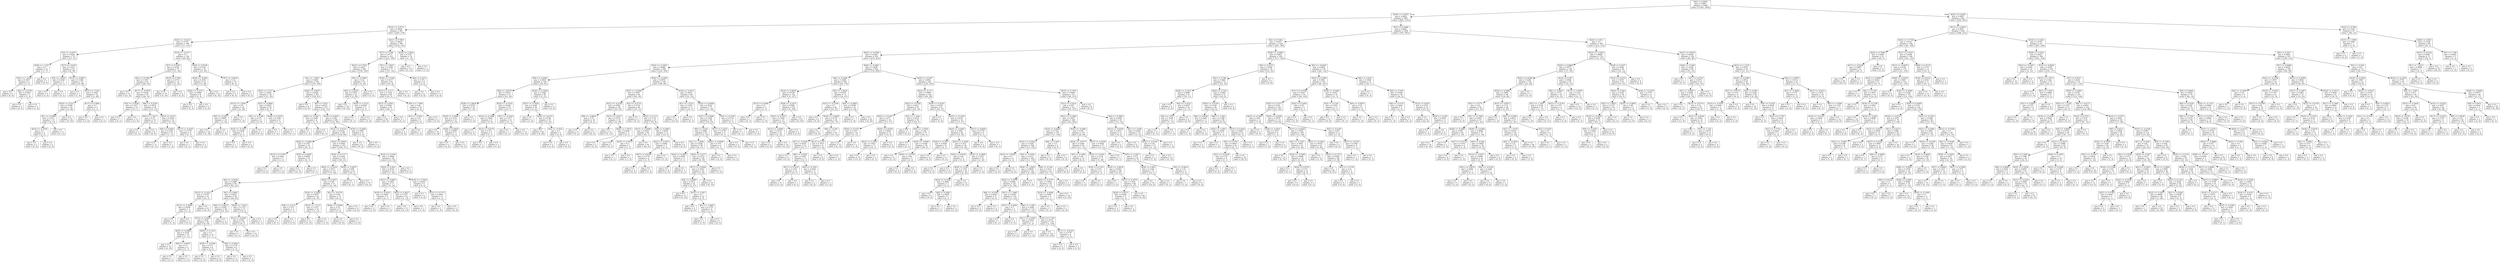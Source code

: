 digraph Tree {
node [shape=box] ;
0 [label="X[0] <= 0.0838\ngini = 0.4961\nsamples = 2948\nvalue = [1344, 1604]"] ;
1 [label="X[26] <= -0.4579\ngini = 0.4829\nsamples = 2061\nvalue = [840, 1221]"] ;
0 -> 1 [labeldistance=2.5, labelangle=45, headlabel="True"] ;
2 [label="X[14] <= -0.3731\ngini = 0.4994\nsamples = 567\nvalue = [293, 274]"] ;
1 -> 2 ;
3 [label="X[23] <= -0.3221\ngini = 0.4753\nsamples = 198\nvalue = [77, 121]"] ;
2 -> 3 ;
4 [label="X[3] <= -0.2475\ngini = 0.3024\nsamples = 70\nvalue = [13, 57]"] ;
3 -> 4 ;
5 [label="X[26] <= -1.225\ngini = 0.5\nsamples = 14\nvalue = [7, 7]"] ;
4 -> 5 ;
6 [label="X[27] <= 1.4238\ngini = 0.3457\nsamples = 9\nvalue = [7, 2]"] ;
5 -> 6 ;
7 [label="gini = 0.0\nsamples = 6\nvalue = [6, 0]"] ;
6 -> 7 ;
8 [label="X[0] <= -0.4709\ngini = 0.4444\nsamples = 3\nvalue = [1, 2]"] ;
6 -> 8 ;
9 [label="gini = 0.0\nsamples = 2\nvalue = [0, 2]"] ;
8 -> 9 ;
10 [label="gini = 0.0\nsamples = 1\nvalue = [1, 0]"] ;
8 -> 10 ;
11 [label="gini = 0.0\nsamples = 5\nvalue = [0, 5]"] ;
5 -> 11 ;
12 [label="X[17] <= -0.654\ngini = 0.1913\nsamples = 56\nvalue = [6, 50]"] ;
4 -> 12 ;
13 [label="X[3] <= 1.8922\ngini = 0.4444\nsamples = 3\nvalue = [2, 1]"] ;
12 -> 13 ;
14 [label="gini = 0.0\nsamples = 2\nvalue = [2, 0]"] ;
13 -> 14 ;
15 [label="gini = 0.0\nsamples = 1\nvalue = [0, 1]"] ;
13 -> 15 ;
16 [label="X[15] <= -0.8651\ngini = 0.1396\nsamples = 53\nvalue = [4, 49]"] ;
12 -> 16 ;
17 [label="gini = 0.0\nsamples = 1\nvalue = [1, 0]"] ;
16 -> 17 ;
18 [label="X[13] <= 1.5191\ngini = 0.1087\nsamples = 52\nvalue = [3, 49]"] ;
16 -> 18 ;
19 [label="X[18] <= -0.415\ngini = 0.0768\nsamples = 50\nvalue = [2, 48]"] ;
18 -> 19 ;
20 [label="X[1] <= -0.8388\ngini = 0.2311\nsamples = 15\nvalue = [2, 13]"] ;
19 -> 20 ;
21 [label="X[23] <= -0.3538\ngini = 0.5\nsamples = 4\nvalue = [2, 2]"] ;
20 -> 21 ;
22 [label="gini = 0.0\nsamples = 2\nvalue = [0, 2]"] ;
21 -> 22 ;
23 [label="gini = 0.0\nsamples = 2\nvalue = [2, 0]"] ;
21 -> 23 ;
24 [label="gini = 0.0\nsamples = 11\nvalue = [0, 11]"] ;
20 -> 24 ;
25 [label="gini = 0.0\nsamples = 35\nvalue = [0, 35]"] ;
19 -> 25 ;
26 [label="X[17] <= 0.5892\ngini = 0.5\nsamples = 2\nvalue = [1, 1]"] ;
18 -> 26 ;
27 [label="gini = 0.0\nsamples = 1\nvalue = [1, 0]"] ;
26 -> 27 ;
28 [label="gini = 0.0\nsamples = 1\nvalue = [0, 1]"] ;
26 -> 28 ;
29 [label="X[16] <= -0.1317\ngini = 0.5\nsamples = 128\nvalue = [64, 64]"] ;
3 -> 29 ;
30 [label="X[7] <= 0.7442\ngini = 0.4352\nsamples = 75\nvalue = [51, 24]"] ;
29 -> 30 ;
31 [label="X[2] <= -0.5595\ngini = 0.3457\nsamples = 63\nvalue = [49, 14]"] ;
30 -> 31 ;
32 [label="gini = 0.0\nsamples = 21\nvalue = [21, 0]"] ;
31 -> 32 ;
33 [label="X[17] <= -0.5876\ngini = 0.4444\nsamples = 42\nvalue = [28, 14]"] ;
31 -> 33 ;
34 [label="X[3] <= -0.5836\ngini = 0.1327\nsamples = 14\nvalue = [13, 1]"] ;
33 -> 34 ;
35 [label="gini = 0.0\nsamples = 1\nvalue = [0, 1]"] ;
34 -> 35 ;
36 [label="gini = 0.0\nsamples = 13\nvalue = [13, 0]"] ;
34 -> 36 ;
37 [label="X[8] <= -0.2545\ngini = 0.4974\nsamples = 28\nvalue = [15, 13]"] ;
33 -> 37 ;
38 [label="X[6] <= -1.3017\ngini = 0.18\nsamples = 10\nvalue = [9, 1]"] ;
37 -> 38 ;
39 [label="gini = 0.0\nsamples = 1\nvalue = [0, 1]"] ;
38 -> 39 ;
40 [label="gini = 0.0\nsamples = 9\nvalue = [9, 0]"] ;
38 -> 40 ;
41 [label="X[10] <= 0.015\ngini = 0.4444\nsamples = 18\nvalue = [6, 12]"] ;
37 -> 41 ;
42 [label="X[0] <= 0.0459\ngini = 0.1528\nsamples = 12\nvalue = [1, 11]"] ;
41 -> 42 ;
43 [label="gini = 0.0\nsamples = 11\nvalue = [0, 11]"] ;
42 -> 43 ;
44 [label="gini = 0.0\nsamples = 1\nvalue = [1, 0]"] ;
42 -> 44 ;
45 [label="X[17] <= -0.4187\ngini = 0.2778\nsamples = 6\nvalue = [5, 1]"] ;
41 -> 45 ;
46 [label="gini = 0.0\nsamples = 1\nvalue = [0, 1]"] ;
45 -> 46 ;
47 [label="gini = 0.0\nsamples = 5\nvalue = [5, 0]"] ;
45 -> 47 ;
48 [label="X[10] <= 0.709\ngini = 0.2778\nsamples = 12\nvalue = [2, 10]"] ;
30 -> 48 ;
49 [label="gini = 0.0\nsamples = 10\nvalue = [0, 10]"] ;
48 -> 49 ;
50 [label="gini = 0.0\nsamples = 2\nvalue = [2, 0]"] ;
48 -> 50 ;
51 [label="X[24] <= 0.9728\ngini = 0.3702\nsamples = 53\nvalue = [13, 40]"] ;
29 -> 51 ;
52 [label="X[20] <= -0.208\ngini = 0.2055\nsamples = 43\nvalue = [5, 38]"] ;
51 -> 52 ;
53 [label="X[29] <= -0.3727\ngini = 0.4688\nsamples = 8\nvalue = [5, 3]"] ;
52 -> 53 ;
54 [label="gini = 0.0\nsamples = 3\nvalue = [0, 3]"] ;
53 -> 54 ;
55 [label="gini = 0.0\nsamples = 5\nvalue = [5, 0]"] ;
53 -> 55 ;
56 [label="gini = 0.0\nsamples = 35\nvalue = [0, 35]"] ;
52 -> 56 ;
57 [label="X[7] <= -0.8016\ngini = 0.32\nsamples = 10\nvalue = [8, 2]"] ;
51 -> 57 ;
58 [label="gini = 0.0\nsamples = 8\nvalue = [8, 0]"] ;
57 -> 58 ;
59 [label="gini = 0.0\nsamples = 2\nvalue = [0, 2]"] ;
57 -> 59 ;
60 [label="X[21] <= 0.7905\ngini = 0.4854\nsamples = 369\nvalue = [216, 153]"] ;
2 -> 60 ;
61 [label="X[17] <= 0.196\ngini = 0.4777\nsamples = 355\nvalue = [215, 140]"] ;
60 -> 61 ;
62 [label="X[23] <= 0.7418\ngini = 0.4937\nsamples = 284\nvalue = [158, 126]"] ;
61 -> 62 ;
63 [label="X[1] <= -1.0837\ngini = 0.4835\nsamples = 259\nvalue = [153, 106]"] ;
62 -> 63 ;
64 [label="X[23] <= -0.217\ngini = 0.4244\nsamples = 36\nvalue = [11, 25]"] ;
63 -> 64 ;
65 [label="X[13] <= 1.2639\ngini = 0.18\nsamples = 20\nvalue = [2, 18]"] ;
64 -> 65 ;
66 [label="X[0] <= -0.1407\ngini = 0.0997\nsamples = 19\nvalue = [1, 18]"] ;
65 -> 66 ;
67 [label="gini = 0.0\nsamples = 18\nvalue = [0, 18]"] ;
66 -> 67 ;
68 [label="gini = 0.0\nsamples = 1\nvalue = [1, 0]"] ;
66 -> 68 ;
69 [label="gini = 0.0\nsamples = 1\nvalue = [1, 0]"] ;
65 -> 69 ;
70 [label="X[3] <= -0.0664\ngini = 0.4922\nsamples = 16\nvalue = [9, 7]"] ;
64 -> 70 ;
71 [label="X[3] <= -0.1768\ngini = 0.375\nsamples = 8\nvalue = [2, 6]"] ;
70 -> 71 ;
72 [label="X[14] <= -0.1607\ngini = 0.4444\nsamples = 3\nvalue = [2, 1]"] ;
71 -> 72 ;
73 [label="gini = 0.0\nsamples = 1\nvalue = [0, 1]"] ;
72 -> 73 ;
74 [label="gini = 0.0\nsamples = 2\nvalue = [2, 0]"] ;
72 -> 74 ;
75 [label="gini = 0.0\nsamples = 5\nvalue = [0, 5]"] ;
71 -> 75 ;
76 [label="X[29] <= 5.0279\ngini = 0.2188\nsamples = 8\nvalue = [7, 1]"] ;
70 -> 76 ;
77 [label="gini = 0.0\nsamples = 7\nvalue = [7, 0]"] ;
76 -> 77 ;
78 [label="gini = 0.0\nsamples = 1\nvalue = [0, 1]"] ;
76 -> 78 ;
79 [label="X[28] <= -0.6637\ngini = 0.4626\nsamples = 223\nvalue = [142, 81]"] ;
63 -> 79 ;
80 [label="gini = 0.0\nsamples = 6\nvalue = [0, 6]"] ;
79 -> 80 ;
81 [label="X[0] <= -0.831\ngini = 0.4523\nsamples = 217\nvalue = [142, 75]"] ;
79 -> 81 ;
82 [label="X[24] <= -0.4427\ngini = 0.2188\nsamples = 8\nvalue = [1, 7]"] ;
81 -> 82 ;
83 [label="gini = 0.0\nsamples = 1\nvalue = [1, 0]"] ;
82 -> 83 ;
84 [label="gini = 0.0\nsamples = 7\nvalue = [0, 7]"] ;
82 -> 84 ;
85 [label="X[22] <= 0.6055\ngini = 0.439\nsamples = 209\nvalue = [141, 68]"] ;
81 -> 85 ;
86 [label="X[13] <= -0.5123\ngini = 0.4224\nsamples = 198\nvalue = [138, 60]"] ;
85 -> 86 ;
87 [label="X[26] <= -3.9996\ngini = 0.1567\nsamples = 35\nvalue = [32, 3]"] ;
86 -> 87 ;
88 [label="X[14] <= 0.5795\ngini = 0.4444\nsamples = 3\nvalue = [1, 2]"] ;
87 -> 88 ;
89 [label="gini = 0.0\nsamples = 2\nvalue = [0, 2]"] ;
88 -> 89 ;
90 [label="gini = 0.0\nsamples = 1\nvalue = [1, 0]"] ;
88 -> 90 ;
91 [label="X[25] <= 0.4495\ngini = 0.0605\nsamples = 32\nvalue = [31, 1]"] ;
87 -> 91 ;
92 [label="gini = 0.0\nsamples = 31\nvalue = [31, 0]"] ;
91 -> 92 ;
93 [label="gini = 0.0\nsamples = 1\nvalue = [0, 1]"] ;
91 -> 93 ;
94 [label="X[23] <= 0.0914\ngini = 0.4548\nsamples = 163\nvalue = [106, 57]"] ;
86 -> 94 ;
95 [label="X[16] <= 0.1177\ngini = 0.4229\nsamples = 135\nvalue = [94, 41]"] ;
94 -> 95 ;
96 [label="X[24] <= -0.2418\ngini = 0.4537\nsamples = 115\nvalue = [75, 40]"] ;
95 -> 96 ;
97 [label="X[2] <= -0.5628\ngini = 0.3866\nsamples = 84\nvalue = [62, 22]"] ;
96 -> 97 ;
98 [label="X[13] <= -0.1414\ngini = 0.1078\nsamples = 35\nvalue = [33, 2]"] ;
97 -> 98 ;
99 [label="X[15] <= -0.3992\ngini = 0.4444\nsamples = 3\nvalue = [1, 2]"] ;
98 -> 99 ;
100 [label="gini = 0.0\nsamples = 1\nvalue = [1, 0]"] ;
99 -> 100 ;
101 [label="gini = 0.0\nsamples = 2\nvalue = [0, 2]"] ;
99 -> 101 ;
102 [label="gini = 0.0\nsamples = 32\nvalue = [32, 0]"] ;
98 -> 102 ;
103 [label="X[2] <= 0.5893\ngini = 0.4831\nsamples = 49\nvalue = [29, 20]"] ;
97 -> 103 ;
104 [label="X[0] <= -0.0833\ngini = 0.4592\nsamples = 28\nvalue = [10, 18]"] ;
103 -> 104 ;
105 [label="X[15] <= -0.2904\ngini = 0.426\nsamples = 26\nvalue = [8, 18]"] ;
104 -> 105 ;
106 [label="X[29] <= -0.0984\ngini = 0.1528\nsamples = 12\nvalue = [1, 11]"] ;
105 -> 106 ;
107 [label="gini = 0.0\nsamples = 10\nvalue = [0, 10]"] ;
106 -> 107 ;
108 [label="X[0] <= -0.4933\ngini = 0.5\nsamples = 2\nvalue = [1, 1]"] ;
106 -> 108 ;
109 [label="gini = 0.0\nsamples = 1\nvalue = [0, 1]"] ;
108 -> 109 ;
110 [label="gini = 0.0\nsamples = 1\nvalue = [1, 0]"] ;
108 -> 110 ;
111 [label="X[20] <= 0.1314\ngini = 0.5\nsamples = 14\nvalue = [7, 7]"] ;
105 -> 111 ;
112 [label="X[29] <= -0.4766\ngini = 0.375\nsamples = 8\nvalue = [6, 2]"] ;
111 -> 112 ;
113 [label="gini = 0.0\nsamples = 2\nvalue = [0, 2]"] ;
112 -> 113 ;
114 [label="gini = 0.0\nsamples = 6\nvalue = [6, 0]"] ;
112 -> 114 ;
115 [label="X[6] <= 0.5634\ngini = 0.2778\nsamples = 6\nvalue = [1, 5]"] ;
111 -> 115 ;
116 [label="gini = 0.0\nsamples = 5\nvalue = [0, 5]"] ;
115 -> 116 ;
117 [label="gini = 0.0\nsamples = 1\nvalue = [1, 0]"] ;
115 -> 117 ;
118 [label="gini = 0.0\nsamples = 2\nvalue = [2, 0]"] ;
104 -> 118 ;
119 [label="X[28] <= 1.3931\ngini = 0.1723\nsamples = 21\nvalue = [19, 2]"] ;
103 -> 119 ;
120 [label="X[12] <= -0.0381\ngini = 0.095\nsamples = 20\nvalue = [19, 1]"] ;
119 -> 120 ;
121 [label="gini = 0.0\nsamples = 1\nvalue = [0, 1]"] ;
120 -> 121 ;
122 [label="gini = 0.0\nsamples = 19\nvalue = [19, 0]"] ;
120 -> 122 ;
123 [label="gini = 0.0\nsamples = 1\nvalue = [0, 1]"] ;
119 -> 123 ;
124 [label="X[25] <= 0.1872\ngini = 0.487\nsamples = 31\nvalue = [13, 18]"] ;
96 -> 124 ;
125 [label="X[16] <= -0.3929\ngini = 0.3457\nsamples = 18\nvalue = [4, 14]"] ;
124 -> 125 ;
126 [label="X[8] <= -0.312\ngini = 0.375\nsamples = 4\nvalue = [3, 1]"] ;
125 -> 126 ;
127 [label="gini = 0.0\nsamples = 1\nvalue = [0, 1]"] ;
126 -> 127 ;
128 [label="gini = 0.0\nsamples = 3\nvalue = [3, 0]"] ;
126 -> 128 ;
129 [label="X[10] <= 1.1113\ngini = 0.1327\nsamples = 14\nvalue = [1, 13]"] ;
125 -> 129 ;
130 [label="gini = 0.0\nsamples = 13\nvalue = [0, 13]"] ;
129 -> 130 ;
131 [label="gini = 0.0\nsamples = 1\nvalue = [1, 0]"] ;
129 -> 131 ;
132 [label="X[1] <= -0.8779\ngini = 0.426\nsamples = 13\nvalue = [9, 4]"] ;
124 -> 132 ;
133 [label="X[26] <= -0.5946\ngini = 0.32\nsamples = 5\nvalue = [1, 4]"] ;
132 -> 133 ;
134 [label="gini = 0.0\nsamples = 4\nvalue = [0, 4]"] ;
133 -> 134 ;
135 [label="gini = 0.0\nsamples = 1\nvalue = [1, 0]"] ;
133 -> 135 ;
136 [label="gini = 0.0\nsamples = 8\nvalue = [8, 0]"] ;
132 -> 136 ;
137 [label="X[29] <= -0.4637\ngini = 0.095\nsamples = 20\nvalue = [19, 1]"] ;
95 -> 137 ;
138 [label="gini = 0.0\nsamples = 1\nvalue = [0, 1]"] ;
137 -> 138 ;
139 [label="gini = 0.0\nsamples = 19\nvalue = [19, 0]"] ;
137 -> 139 ;
140 [label="X[10] <= 3.4709\ngini = 0.4898\nsamples = 28\nvalue = [12, 16]"] ;
94 -> 140 ;
141 [label="X[23] <= 0.441\ngini = 0.4234\nsamples = 23\nvalue = [7, 16]"] ;
140 -> 141 ;
142 [label="X[27] <= -0.8647\ngini = 0.2907\nsamples = 17\nvalue = [3, 14]"] ;
141 -> 142 ;
143 [label="X[16] <= -0.0163\ngini = 0.4444\nsamples = 3\nvalue = [2, 1]"] ;
142 -> 143 ;
144 [label="gini = 0.0\nsamples = 2\nvalue = [2, 0]"] ;
143 -> 144 ;
145 [label="gini = 0.0\nsamples = 1\nvalue = [0, 1]"] ;
143 -> 145 ;
146 [label="X[20] <= 0.4627\ngini = 0.1327\nsamples = 14\nvalue = [1, 13]"] ;
142 -> 146 ;
147 [label="gini = 0.0\nsamples = 13\nvalue = [0, 13]"] ;
146 -> 147 ;
148 [label="gini = 0.0\nsamples = 1\nvalue = [1, 0]"] ;
146 -> 148 ;
149 [label="X[16] <= -0.3594\ngini = 0.4444\nsamples = 6\nvalue = [4, 2]"] ;
141 -> 149 ;
150 [label="gini = 0.0\nsamples = 3\nvalue = [3, 0]"] ;
149 -> 150 ;
151 [label="X[13] <= -0.2713\ngini = 0.4444\nsamples = 3\nvalue = [1, 2]"] ;
149 -> 151 ;
152 [label="gini = 0.0\nsamples = 1\nvalue = [1, 0]"] ;
151 -> 152 ;
153 [label="gini = 0.0\nsamples = 2\nvalue = [0, 2]"] ;
151 -> 153 ;
154 [label="gini = 0.0\nsamples = 5\nvalue = [5, 0]"] ;
140 -> 154 ;
155 [label="X[18] <= -0.3946\ngini = 0.3967\nsamples = 11\nvalue = [3, 8]"] ;
85 -> 155 ;
156 [label="gini = 0.0\nsamples = 8\nvalue = [0, 8]"] ;
155 -> 156 ;
157 [label="gini = 0.0\nsamples = 3\nvalue = [3, 0]"] ;
155 -> 157 ;
158 [label="X[3] <= -0.1884\ngini = 0.32\nsamples = 25\nvalue = [5, 20]"] ;
62 -> 158 ;
159 [label="X[5] <= 2.2502\ngini = 0.1653\nsamples = 22\nvalue = [2, 20]"] ;
158 -> 159 ;
160 [label="gini = 0.0\nsamples = 19\nvalue = [0, 19]"] ;
159 -> 160 ;
161 [label="X[29] <= 2.2123\ngini = 0.4444\nsamples = 3\nvalue = [2, 1]"] ;
159 -> 161 ;
162 [label="gini = 0.0\nsamples = 1\nvalue = [0, 1]"] ;
161 -> 162 ;
163 [label="gini = 0.0\nsamples = 2\nvalue = [2, 0]"] ;
161 -> 163 ;
164 [label="gini = 0.0\nsamples = 3\nvalue = [3, 0]"] ;
158 -> 164 ;
165 [label="X[7] <= 1.4947\ngini = 0.3166\nsamples = 71\nvalue = [57, 14]"] ;
61 -> 165 ;
166 [label="X[16] <= 1.5168\ngini = 0.2217\nsamples = 63\nvalue = [55, 8]"] ;
165 -> 166 ;
167 [label="X[15] <= -0.117\ngini = 0.1528\nsamples = 60\nvalue = [55, 5]"] ;
166 -> 167 ;
168 [label="X[27] <= 2.4561\ngini = 0.0392\nsamples = 50\nvalue = [49, 1]"] ;
167 -> 168 ;
169 [label="gini = 0.0\nsamples = 49\nvalue = [49, 0]"] ;
168 -> 169 ;
170 [label="gini = 0.0\nsamples = 1\nvalue = [0, 1]"] ;
168 -> 170 ;
171 [label="X[5] <= 1.7569\ngini = 0.48\nsamples = 10\nvalue = [6, 4]"] ;
167 -> 171 ;
172 [label="X[1] <= -0.2921\ngini = 0.32\nsamples = 5\nvalue = [1, 4]"] ;
171 -> 172 ;
173 [label="gini = 0.0\nsamples = 4\nvalue = [0, 4]"] ;
172 -> 173 ;
174 [label="gini = 0.0\nsamples = 1\nvalue = [1, 0]"] ;
172 -> 174 ;
175 [label="gini = 0.0\nsamples = 5\nvalue = [5, 0]"] ;
171 -> 175 ;
176 [label="gini = 0.0\nsamples = 3\nvalue = [0, 3]"] ;
166 -> 176 ;
177 [label="X[4] <= 0.1472\ngini = 0.375\nsamples = 8\nvalue = [2, 6]"] ;
165 -> 177 ;
178 [label="gini = 0.0\nsamples = 6\nvalue = [0, 6]"] ;
177 -> 178 ;
179 [label="gini = 0.0\nsamples = 2\nvalue = [2, 0]"] ;
177 -> 179 ;
180 [label="X[16] <= 3.3434\ngini = 0.1327\nsamples = 14\nvalue = [1, 13]"] ;
60 -> 180 ;
181 [label="gini = 0.0\nsamples = 13\nvalue = [0, 13]"] ;
180 -> 181 ;
182 [label="gini = 0.0\nsamples = 1\nvalue = [1, 0]"] ;
180 -> 182 ;
183 [label="X[21] <= 0.2846\ngini = 0.4642\nsamples = 1494\nvalue = [547, 947]"] ;
1 -> 183 ;
184 [label="X[2] <= 0.1643\ngini = 0.4437\nsamples = 1189\nvalue = [395, 794]"] ;
183 -> 184 ;
185 [label="X[22] <= -0.4366\ngini = 0.4184\nsamples = 933\nvalue = [278, 655]"] ;
184 -> 185 ;
186 [label="X[23] <= -0.3405\ngini = 0.4899\nsamples = 289\nvalue = [124, 165]"] ;
185 -> 186 ;
187 [label="X[6] <= -0.2444\ngini = 0.3818\nsamples = 109\nvalue = [28, 81]"] ;
186 -> 187 ;
188 [label="X[6] <= -0.9279\ngini = 0.4913\nsamples = 53\nvalue = [23, 30]"] ;
187 -> 188 ;
189 [label="X[28] <= 2.8458\ngini = 0.3578\nsamples = 30\nvalue = [7, 23]"] ;
188 -> 189 ;
190 [label="X[29] <= -0.3692\ngini = 0.1472\nsamples = 25\nvalue = [2, 23]"] ;
189 -> 190 ;
191 [label="gini = 0.0\nsamples = 18\nvalue = [0, 18]"] ;
190 -> 191 ;
192 [label="X[28] <= 0.0826\ngini = 0.4082\nsamples = 7\nvalue = [2, 5]"] ;
190 -> 192 ;
193 [label="gini = 0.0\nsamples = 2\nvalue = [2, 0]"] ;
192 -> 193 ;
194 [label="gini = 0.0\nsamples = 5\nvalue = [0, 5]"] ;
192 -> 194 ;
195 [label="gini = 0.0\nsamples = 5\nvalue = [5, 0]"] ;
189 -> 195 ;
196 [label="X[23] <= -0.3516\ngini = 0.4234\nsamples = 23\nvalue = [16, 7]"] ;
188 -> 196 ;
197 [label="X[14] <= -0.2484\ngini = 0.4444\nsamples = 9\nvalue = [3, 6]"] ;
196 -> 197 ;
198 [label="gini = 0.0\nsamples = 5\nvalue = [0, 5]"] ;
197 -> 198 ;
199 [label="X[13] <= 0.6779\ngini = 0.375\nsamples = 4\nvalue = [3, 1]"] ;
197 -> 199 ;
200 [label="gini = 0.0\nsamples = 1\nvalue = [0, 1]"] ;
199 -> 200 ;
201 [label="gini = 0.0\nsamples = 3\nvalue = [3, 0]"] ;
199 -> 201 ;
202 [label="X[7] <= -0.2336\ngini = 0.1327\nsamples = 14\nvalue = [13, 1]"] ;
196 -> 202 ;
203 [label="gini = 0.0\nsamples = 1\nvalue = [0, 1]"] ;
202 -> 203 ;
204 [label="gini = 0.0\nsamples = 13\nvalue = [13, 0]"] ;
202 -> 204 ;
205 [label="X[18] <= -0.3208\ngini = 0.1626\nsamples = 56\nvalue = [5, 51]"] ;
187 -> 205 ;
206 [label="X[27] <= -0.7924\ngini = 0.1049\nsamples = 54\nvalue = [3, 51]"] ;
205 -> 206 ;
207 [label="gini = 0.0\nsamples = 1\nvalue = [1, 0]"] ;
206 -> 207 ;
208 [label="X[20] <= -0.2273\ngini = 0.0726\nsamples = 53\nvalue = [2, 51]"] ;
206 -> 208 ;
209 [label="gini = 0.0\nsamples = 49\nvalue = [0, 49]"] ;
208 -> 209 ;
210 [label="X[2] <= -0.5532\ngini = 0.5\nsamples = 4\nvalue = [2, 2]"] ;
208 -> 210 ;
211 [label="gini = 0.0\nsamples = 2\nvalue = [2, 0]"] ;
210 -> 211 ;
212 [label="gini = 0.0\nsamples = 2\nvalue = [0, 2]"] ;
210 -> 212 ;
213 [label="gini = 0.0\nsamples = 2\nvalue = [2, 0]"] ;
205 -> 213 ;
214 [label="X[20] <= -0.2399\ngini = 0.4978\nsamples = 180\nvalue = [96, 84]"] ;
186 -> 214 ;
215 [label="X[27] <= -0.5008\ngini = 0.4267\nsamples = 94\nvalue = [65, 29]"] ;
214 -> 215 ;
216 [label="X[21] <= -0.2106\ngini = 0.4592\nsamples = 28\nvalue = [10, 18]"] ;
215 -> 216 ;
217 [label="X[6] <= -0.8863\ngini = 0.32\nsamples = 10\nvalue = [8, 2]"] ;
216 -> 217 ;
218 [label="gini = 0.0\nsamples = 2\nvalue = [0, 2]"] ;
217 -> 218 ;
219 [label="gini = 0.0\nsamples = 8\nvalue = [8, 0]"] ;
217 -> 219 ;
220 [label="X[17] <= 0.0271\ngini = 0.1975\nsamples = 18\nvalue = [2, 16]"] ;
216 -> 220 ;
221 [label="gini = 0.0\nsamples = 15\nvalue = [0, 15]"] ;
220 -> 221 ;
222 [label="X[29] <= 1.5514\ngini = 0.4444\nsamples = 3\nvalue = [2, 1]"] ;
220 -> 222 ;
223 [label="gini = 0.0\nsamples = 2\nvalue = [2, 0]"] ;
222 -> 223 ;
224 [label="gini = 0.0\nsamples = 1\nvalue = [0, 1]"] ;
222 -> 224 ;
225 [label="X[2] <= -0.5773\ngini = 0.2778\nsamples = 66\nvalue = [55, 11]"] ;
215 -> 225 ;
226 [label="gini = 0.0\nsamples = 5\nvalue = [0, 5]"] ;
225 -> 226 ;
227 [label="X[25] <= 0.113\ngini = 0.1774\nsamples = 61\nvalue = [55, 6]"] ;
225 -> 227 ;
228 [label="X[17] <= -0.8008\ngini = 0.0425\nsamples = 46\nvalue = [45, 1]"] ;
227 -> 228 ;
229 [label="X[10] <= -0.3973\ngini = 0.5\nsamples = 2\nvalue = [1, 1]"] ;
228 -> 229 ;
230 [label="gini = 0.0\nsamples = 1\nvalue = [0, 1]"] ;
229 -> 230 ;
231 [label="gini = 0.0\nsamples = 1\nvalue = [1, 0]"] ;
229 -> 231 ;
232 [label="gini = 0.0\nsamples = 44\nvalue = [44, 0]"] ;
228 -> 232 ;
233 [label="X[0] <= -0.2994\ngini = 0.4444\nsamples = 15\nvalue = [10, 5]"] ;
227 -> 233 ;
234 [label="X[22] <= -0.4675\ngini = 0.4082\nsamples = 7\nvalue = [2, 5]"] ;
233 -> 234 ;
235 [label="X[27] <= 0.9709\ngini = 0.2778\nsamples = 6\nvalue = [1, 5]"] ;
234 -> 235 ;
236 [label="gini = 0.0\nsamples = 5\nvalue = [0, 5]"] ;
235 -> 236 ;
237 [label="gini = 0.0\nsamples = 1\nvalue = [1, 0]"] ;
235 -> 237 ;
238 [label="gini = 0.0\nsamples = 1\nvalue = [1, 0]"] ;
234 -> 238 ;
239 [label="gini = 0.0\nsamples = 8\nvalue = [8, 0]"] ;
233 -> 239 ;
240 [label="X[16] <= -0.4221\ngini = 0.4611\nsamples = 86\nvalue = [31, 55]"] ;
214 -> 240 ;
241 [label="X[1] <= 1.0135\ngini = 0.1653\nsamples = 11\nvalue = [10, 1]"] ;
240 -> 241 ;
242 [label="gini = 0.0\nsamples = 10\nvalue = [10, 0]"] ;
241 -> 242 ;
243 [label="gini = 0.0\nsamples = 1\nvalue = [0, 1]"] ;
241 -> 243 ;
244 [label="X[23] <= -0.0648\ngini = 0.4032\nsamples = 75\nvalue = [21, 54]"] ;
240 -> 244 ;
245 [label="X[27] <= 0.5498\ngini = 0.3562\nsamples = 69\nvalue = [16, 53]"] ;
244 -> 245 ;
246 [label="X[0] <= -0.024\ngini = 0.2882\nsamples = 63\nvalue = [11, 52]"] ;
245 -> 246 ;
247 [label="X[1] <= -1.2606\ngini = 0.2344\nsamples = 59\nvalue = [8, 51]"] ;
246 -> 247 ;
248 [label="X[24] <= -0.4852\ngini = 0.4444\nsamples = 3\nvalue = [2, 1]"] ;
247 -> 248 ;
249 [label="gini = 0.0\nsamples = 2\nvalue = [2, 0]"] ;
248 -> 249 ;
250 [label="gini = 0.0\nsamples = 1\nvalue = [0, 1]"] ;
248 -> 250 ;
251 [label="X[29] <= 2.2271\ngini = 0.1913\nsamples = 56\nvalue = [6, 50]"] ;
247 -> 251 ;
252 [label="X[17] <= -0.4408\ngini = 0.1653\nsamples = 55\nvalue = [5, 50]"] ;
251 -> 252 ;
253 [label="X[4] <= -0.0949\ngini = 0.3512\nsamples = 22\nvalue = [5, 17]"] ;
252 -> 253 ;
254 [label="gini = 0.0\nsamples = 12\nvalue = [0, 12]"] ;
253 -> 254 ;
255 [label="X[15] <= -0.387\ngini = 0.5\nsamples = 10\nvalue = [5, 5]"] ;
253 -> 255 ;
256 [label="gini = 0.0\nsamples = 4\nvalue = [4, 0]"] ;
255 -> 256 ;
257 [label="X[1] <= -1.0483\ngini = 0.2778\nsamples = 6\nvalue = [1, 5]"] ;
255 -> 257 ;
258 [label="gini = 0.0\nsamples = 1\nvalue = [1, 0]"] ;
257 -> 258 ;
259 [label="gini = 0.0\nsamples = 5\nvalue = [0, 5]"] ;
257 -> 259 ;
260 [label="gini = 0.0\nsamples = 33\nvalue = [0, 33]"] ;
252 -> 260 ;
261 [label="gini = 0.0\nsamples = 1\nvalue = [1, 0]"] ;
251 -> 261 ;
262 [label="X[29] <= -0.0949\ngini = 0.375\nsamples = 4\nvalue = [3, 1]"] ;
246 -> 262 ;
263 [label="gini = 0.0\nsamples = 3\nvalue = [3, 0]"] ;
262 -> 263 ;
264 [label="gini = 0.0\nsamples = 1\nvalue = [0, 1]"] ;
262 -> 264 ;
265 [label="X[17] <= 3.2252\ngini = 0.2778\nsamples = 6\nvalue = [5, 1]"] ;
245 -> 265 ;
266 [label="gini = 0.0\nsamples = 5\nvalue = [5, 0]"] ;
265 -> 266 ;
267 [label="gini = 0.0\nsamples = 1\nvalue = [0, 1]"] ;
265 -> 267 ;
268 [label="X[2] <= -0.2794\ngini = 0.2778\nsamples = 6\nvalue = [5, 1]"] ;
244 -> 268 ;
269 [label="gini = 0.0\nsamples = 1\nvalue = [0, 1]"] ;
268 -> 269 ;
270 [label="gini = 0.0\nsamples = 5\nvalue = [5, 0]"] ;
268 -> 270 ;
271 [label="X[20] <= -0.2661\ngini = 0.3639\nsamples = 644\nvalue = [154, 490]"] ;
185 -> 271 ;
272 [label="X[0] <= -0.2646\ngini = 0.2449\nsamples = 203\nvalue = [29, 174]"] ;
271 -> 272 ;
273 [label="X[16] <= -0.4635\ngini = 0.0729\nsamples = 132\nvalue = [5, 127]"] ;
272 -> 273 ;
274 [label="X[13] <= 0.4388\ngini = 0.5\nsamples = 2\nvalue = [1, 1]"] ;
273 -> 274 ;
275 [label="gini = 0.0\nsamples = 1\nvalue = [0, 1]"] ;
274 -> 275 ;
276 [label="gini = 0.0\nsamples = 1\nvalue = [1, 0]"] ;
274 -> 276 ;
277 [label="X[28] <= -0.2531\ngini = 0.0596\nsamples = 130\nvalue = [4, 126]"] ;
273 -> 277 ;
278 [label="X[25] <= 0.5321\ngini = 0.1928\nsamples = 37\nvalue = [4, 33]"] ;
277 -> 278 ;
279 [label="X[12] <= -0.0904\ngini = 0.1078\nsamples = 35\nvalue = [2, 33]"] ;
278 -> 279 ;
280 [label="gini = 0.0\nsamples = 2\nvalue = [2, 0]"] ;
279 -> 280 ;
281 [label="gini = 0.0\nsamples = 33\nvalue = [0, 33]"] ;
279 -> 281 ;
282 [label="gini = 0.0\nsamples = 2\nvalue = [2, 0]"] ;
278 -> 282 ;
283 [label="gini = 0.0\nsamples = 93\nvalue = [0, 93]"] ;
277 -> 283 ;
284 [label="X[5] <= -0.4443\ngini = 0.4475\nsamples = 71\nvalue = [24, 47]"] ;
272 -> 284 ;
285 [label="X[21] <= -0.2186\ngini = 0.5\nsamples = 46\nvalue = [23, 23]"] ;
284 -> 285 ;
286 [label="gini = 0.0\nsamples = 8\nvalue = [0, 8]"] ;
285 -> 286 ;
287 [label="X[18] <= -0.4209\ngini = 0.4778\nsamples = 38\nvalue = [23, 15]"] ;
285 -> 287 ;
288 [label="gini = 0.0\nsamples = 8\nvalue = [8, 0]"] ;
287 -> 288 ;
289 [label="X[8] <= -0.205\ngini = 0.5\nsamples = 30\nvalue = [15, 15]"] ;
287 -> 289 ;
290 [label="X[7] <= -0.9168\ngini = 0.4444\nsamples = 21\nvalue = [14, 7]"] ;
289 -> 290 ;
291 [label="gini = 0.0\nsamples = 4\nvalue = [0, 4]"] ;
290 -> 291 ;
292 [label="X[6] <= -0.5931\ngini = 0.2907\nsamples = 17\nvalue = [14, 3]"] ;
290 -> 292 ;
293 [label="X[17] <= 0.5255\ngini = 0.1327\nsamples = 14\nvalue = [13, 1]"] ;
292 -> 293 ;
294 [label="gini = 0.0\nsamples = 13\nvalue = [13, 0]"] ;
293 -> 294 ;
295 [label="gini = 0.0\nsamples = 1\nvalue = [0, 1]"] ;
293 -> 295 ;
296 [label="X[4] <= -0.1091\ngini = 0.4444\nsamples = 3\nvalue = [1, 2]"] ;
292 -> 296 ;
297 [label="gini = 0.0\nsamples = 2\nvalue = [0, 2]"] ;
296 -> 297 ;
298 [label="gini = 0.0\nsamples = 1\nvalue = [1, 0]"] ;
296 -> 298 ;
299 [label="X[13] <= 0.19\ngini = 0.1975\nsamples = 9\nvalue = [1, 8]"] ;
289 -> 299 ;
300 [label="gini = 0.0\nsamples = 8\nvalue = [0, 8]"] ;
299 -> 300 ;
301 [label="gini = 0.0\nsamples = 1\nvalue = [1, 0]"] ;
299 -> 301 ;
302 [label="X[9] <= -0.5983\ngini = 0.0768\nsamples = 25\nvalue = [1, 24]"] ;
284 -> 302 ;
303 [label="gini = 0.0\nsamples = 1\nvalue = [1, 0]"] ;
302 -> 303 ;
304 [label="gini = 0.0\nsamples = 24\nvalue = [0, 24]"] ;
302 -> 304 ;
305 [label="X[20] <= -0.2197\ngini = 0.4062\nsamples = 441\nvalue = [125, 316]"] ;
271 -> 305 ;
306 [label="X[22] <= -0.117\ngini = 0.4988\nsamples = 124\nvalue = [65, 59]"] ;
305 -> 306 ;
307 [label="X[22] <= -0.3265\ngini = 0.4411\nsamples = 67\nvalue = [45, 22]"] ;
306 -> 307 ;
308 [label="X[25] <= -0.4307\ngini = 0.477\nsamples = 28\nvalue = [11, 17]"] ;
307 -> 308 ;
309 [label="X[18] <= 0.2337\ngini = 0.1327\nsamples = 14\nvalue = [1, 13]"] ;
308 -> 309 ;
310 [label="gini = 0.0\nsamples = 13\nvalue = [0, 13]"] ;
309 -> 310 ;
311 [label="gini = 0.0\nsamples = 1\nvalue = [1, 0]"] ;
309 -> 311 ;
312 [label="X[24] <= 0.4749\ngini = 0.4082\nsamples = 14\nvalue = [10, 4]"] ;
308 -> 312 ;
313 [label="X[22] <= -0.3391\ngini = 0.1653\nsamples = 11\nvalue = [10, 1]"] ;
312 -> 313 ;
314 [label="gini = 0.0\nsamples = 10\nvalue = [10, 0]"] ;
313 -> 314 ;
315 [label="gini = 0.0\nsamples = 1\nvalue = [0, 1]"] ;
313 -> 315 ;
316 [label="gini = 0.0\nsamples = 3\nvalue = [0, 3]"] ;
312 -> 316 ;
317 [label="X[1] <= -1.2241\ngini = 0.2235\nsamples = 39\nvalue = [34, 5]"] ;
307 -> 317 ;
318 [label="gini = 0.0\nsamples = 2\nvalue = [0, 2]"] ;
317 -> 318 ;
319 [label="X[5] <= -1.0538\ngini = 0.149\nsamples = 37\nvalue = [34, 3]"] ;
317 -> 319 ;
320 [label="gini = 0.0\nsamples = 1\nvalue = [0, 1]"] ;
319 -> 320 ;
321 [label="X[18] <= -0.0695\ngini = 0.1049\nsamples = 36\nvalue = [34, 2]"] ;
319 -> 321 ;
322 [label="gini = 0.0\nsamples = 31\nvalue = [31, 0]"] ;
321 -> 322 ;
323 [label="X[29] <= -0.0744\ngini = 0.48\nsamples = 5\nvalue = [3, 2]"] ;
321 -> 323 ;
324 [label="gini = 0.0\nsamples = 2\nvalue = [0, 2]"] ;
323 -> 324 ;
325 [label="gini = 0.0\nsamples = 3\nvalue = [3, 0]"] ;
323 -> 325 ;
326 [label="X[29] <= -0.5161\ngini = 0.4555\nsamples = 57\nvalue = [20, 37]"] ;
306 -> 326 ;
327 [label="gini = 0.0\nsamples = 5\nvalue = [5, 0]"] ;
326 -> 327 ;
328 [label="X[23] <= -0.1439\ngini = 0.4105\nsamples = 52\nvalue = [15, 37]"] ;
326 -> 328 ;
329 [label="X[25] <= -0.4855\ngini = 0.3403\nsamples = 46\nvalue = [10, 36]"] ;
328 -> 329 ;
330 [label="X[29] <= -0.3937\ngini = 0.4444\nsamples = 6\nvalue = [4, 2]"] ;
329 -> 330 ;
331 [label="gini = 0.0\nsamples = 4\nvalue = [4, 0]"] ;
330 -> 331 ;
332 [label="gini = 0.0\nsamples = 2\nvalue = [0, 2]"] ;
330 -> 332 ;
333 [label="X[23] <= -0.3449\ngini = 0.255\nsamples = 40\nvalue = [6, 34]"] ;
329 -> 333 ;
334 [label="X[22] <= 0.0792\ngini = 0.48\nsamples = 5\nvalue = [3, 2]"] ;
333 -> 334 ;
335 [label="gini = 0.0\nsamples = 2\nvalue = [0, 2]"] ;
334 -> 335 ;
336 [label="gini = 0.0\nsamples = 3\nvalue = [3, 0]"] ;
334 -> 336 ;
337 [label="X[10] <= -0.2909\ngini = 0.1567\nsamples = 35\nvalue = [3, 32]"] ;
333 -> 337 ;
338 [label="X[29] <= -0.49\ngini = 0.1107\nsamples = 34\nvalue = [2, 32]"] ;
337 -> 338 ;
339 [label="X[23] <= -0.3289\ngini = 0.4082\nsamples = 7\nvalue = [2, 5]"] ;
338 -> 339 ;
340 [label="gini = 0.0\nsamples = 4\nvalue = [0, 4]"] ;
339 -> 340 ;
341 [label="X[9] <= 0.2083\ngini = 0.4444\nsamples = 3\nvalue = [2, 1]"] ;
339 -> 341 ;
342 [label="gini = 0.0\nsamples = 1\nvalue = [0, 1]"] ;
341 -> 342 ;
343 [label="gini = 0.0\nsamples = 2\nvalue = [2, 0]"] ;
341 -> 343 ;
344 [label="gini = 0.0\nsamples = 27\nvalue = [0, 27]"] ;
338 -> 344 ;
345 [label="gini = 0.0\nsamples = 1\nvalue = [1, 0]"] ;
337 -> 345 ;
346 [label="X[17] <= 4.6595\ngini = 0.2778\nsamples = 6\nvalue = [5, 1]"] ;
328 -> 346 ;
347 [label="gini = 0.0\nsamples = 5\nvalue = [5, 0]"] ;
346 -> 347 ;
348 [label="gini = 0.0\nsamples = 1\nvalue = [0, 1]"] ;
346 -> 348 ;
349 [label="X[12] <= 0.1109\ngini = 0.3069\nsamples = 317\nvalue = [60, 257]"] ;
305 -> 349 ;
350 [label="X[11] <= 0.1914\ngini = 0.287\nsamples = 311\nvalue = [54, 257]"] ;
349 -> 350 ;
351 [label="X[21] <= -0.1884\ngini = 0.2555\nsamples = 286\nvalue = [43, 243]"] ;
350 -> 351 ;
352 [label="X[10] <= 0.8386\ngini = 0.1745\nsamples = 176\nvalue = [17, 159]"] ;
351 -> 352 ;
353 [label="X[10] <= -0.5562\ngini = 0.1428\nsamples = 168\nvalue = [13, 155]"] ;
352 -> 353 ;
354 [label="X[14] <= -0.6263\ngini = 0.5\nsamples = 4\nvalue = [2, 2]"] ;
353 -> 354 ;
355 [label="gini = 0.0\nsamples = 2\nvalue = [2, 0]"] ;
354 -> 355 ;
356 [label="gini = 0.0\nsamples = 2\nvalue = [0, 2]"] ;
354 -> 356 ;
357 [label="X[0] <= -0.0164\ngini = 0.1251\nsamples = 164\nvalue = [11, 153]"] ;
353 -> 357 ;
358 [label="X[28] <= 1.0405\ngini = 0.0809\nsamples = 142\nvalue = [6, 136]"] ;
357 -> 358 ;
359 [label="X[22] <= -0.3876\ngini = 0.0684\nsamples = 141\nvalue = [5, 136]"] ;
358 -> 359 ;
360 [label="X[8] <= -0.0788\ngini = 0.4444\nsamples = 6\nvalue = [2, 4]"] ;
359 -> 360 ;
361 [label="gini = 0.0\nsamples = 4\nvalue = [0, 4]"] ;
360 -> 361 ;
362 [label="gini = 0.0\nsamples = 2\nvalue = [2, 0]"] ;
360 -> 362 ;
363 [label="X[11] <= -1.4867\ngini = 0.0435\nsamples = 135\nvalue = [3, 132]"] ;
359 -> 363 ;
364 [label="X[17] <= 0.3206\ngini = 0.5\nsamples = 2\nvalue = [1, 1]"] ;
363 -> 364 ;
365 [label="gini = 0.0\nsamples = 1\nvalue = [0, 1]"] ;
364 -> 365 ;
366 [label="gini = 0.0\nsamples = 1\nvalue = [1, 0]"] ;
364 -> 366 ;
367 [label="X[6] <= -1.449\ngini = 0.0296\nsamples = 133\nvalue = [2, 131]"] ;
363 -> 367 ;
368 [label="X[11] <= -0.4505\ngini = 0.4444\nsamples = 3\nvalue = [1, 2]"] ;
367 -> 368 ;
369 [label="gini = 0.0\nsamples = 2\nvalue = [0, 2]"] ;
368 -> 369 ;
370 [label="gini = 0.0\nsamples = 1\nvalue = [1, 0]"] ;
368 -> 370 ;
371 [label="X[14] <= 0.1704\ngini = 0.0153\nsamples = 130\nvalue = [1, 129]"] ;
367 -> 371 ;
372 [label="gini = 0.0\nsamples = 124\nvalue = [0, 124]"] ;
371 -> 372 ;
373 [label="X[11] <= -0.2185\ngini = 0.2778\nsamples = 6\nvalue = [1, 5]"] ;
371 -> 373 ;
374 [label="gini = 0.0\nsamples = 5\nvalue = [0, 5]"] ;
373 -> 374 ;
375 [label="gini = 0.0\nsamples = 1\nvalue = [1, 0]"] ;
373 -> 375 ;
376 [label="gini = 0.0\nsamples = 1\nvalue = [1, 0]"] ;
358 -> 376 ;
377 [label="X[8] <= -0.144\ngini = 0.3512\nsamples = 22\nvalue = [5, 17]"] ;
357 -> 377 ;
378 [label="X[24] <= -0.4707\ngini = 0.1884\nsamples = 19\nvalue = [2, 17]"] ;
377 -> 378 ;
379 [label="X[10] <= -0.4486\ngini = 0.4444\nsamples = 3\nvalue = [2, 1]"] ;
378 -> 379 ;
380 [label="gini = 0.0\nsamples = 1\nvalue = [0, 1]"] ;
379 -> 380 ;
381 [label="gini = 0.0\nsamples = 2\nvalue = [2, 0]"] ;
379 -> 381 ;
382 [label="gini = 0.0\nsamples = 16\nvalue = [0, 16]"] ;
378 -> 382 ;
383 [label="gini = 0.0\nsamples = 3\nvalue = [3, 0]"] ;
377 -> 383 ;
384 [label="X[8] <= 0.1641\ngini = 0.5\nsamples = 8\nvalue = [4, 4]"] ;
352 -> 384 ;
385 [label="gini = 0.0\nsamples = 4\nvalue = [0, 4]"] ;
384 -> 385 ;
386 [label="gini = 0.0\nsamples = 4\nvalue = [4, 0]"] ;
384 -> 386 ;
387 [label="X[25] <= -0.4685\ngini = 0.361\nsamples = 110\nvalue = [26, 84]"] ;
351 -> 387 ;
388 [label="X[24] <= -0.6777\ngini = 0.2299\nsamples = 83\nvalue = [11, 72]"] ;
387 -> 388 ;
389 [label="X[7] <= 0.1928\ngini = 0.48\nsamples = 10\nvalue = [6, 4]"] ;
388 -> 389 ;
390 [label="gini = 0.0\nsamples = 6\nvalue = [6, 0]"] ;
389 -> 390 ;
391 [label="gini = 0.0\nsamples = 4\nvalue = [0, 4]"] ;
389 -> 391 ;
392 [label="X[10] <= -0.4761\ngini = 0.1276\nsamples = 73\nvalue = [5, 68]"] ;
388 -> 392 ;
393 [label="X[16] <= 0.1323\ngini = 0.375\nsamples = 4\nvalue = [3, 1]"] ;
392 -> 393 ;
394 [label="gini = 0.0\nsamples = 3\nvalue = [3, 0]"] ;
393 -> 394 ;
395 [label="gini = 0.0\nsamples = 1\nvalue = [0, 1]"] ;
393 -> 395 ;
396 [label="X[16] <= -0.4619\ngini = 0.0563\nsamples = 69\nvalue = [2, 67]"] ;
392 -> 396 ;
397 [label="gini = 0.0\nsamples = 1\nvalue = [1, 0]"] ;
396 -> 397 ;
398 [label="X[27] <= -0.8703\ngini = 0.029\nsamples = 68\nvalue = [1, 67]"] ;
396 -> 398 ;
399 [label="X[26] <= 0.6571\ngini = 0.4444\nsamples = 3\nvalue = [1, 2]"] ;
398 -> 399 ;
400 [label="gini = 0.0\nsamples = 2\nvalue = [0, 2]"] ;
399 -> 400 ;
401 [label="gini = 0.0\nsamples = 1\nvalue = [1, 0]"] ;
399 -> 401 ;
402 [label="gini = 0.0\nsamples = 65\nvalue = [0, 65]"] ;
398 -> 402 ;
403 [label="X[15] <= -0.3938\ngini = 0.4938\nsamples = 27\nvalue = [15, 12]"] ;
387 -> 403 ;
404 [label="gini = 0.0\nsamples = 7\nvalue = [0, 7]"] ;
403 -> 404 ;
405 [label="X[5] <= -0.2917\ngini = 0.375\nsamples = 20\nvalue = [15, 5]"] ;
403 -> 405 ;
406 [label="X[26] <= 0.485\ngini = 0.1244\nsamples = 15\nvalue = [14, 1]"] ;
405 -> 406 ;
407 [label="gini = 0.0\nsamples = 14\nvalue = [14, 0]"] ;
406 -> 407 ;
408 [label="gini = 0.0\nsamples = 1\nvalue = [0, 1]"] ;
406 -> 408 ;
409 [label="X[1] <= -0.6812\ngini = 0.32\nsamples = 5\nvalue = [1, 4]"] ;
405 -> 409 ;
410 [label="gini = 0.0\nsamples = 1\nvalue = [1, 0]"] ;
409 -> 410 ;
411 [label="gini = 0.0\nsamples = 4\nvalue = [0, 4]"] ;
409 -> 411 ;
412 [label="X[2] <= -0.5685\ngini = 0.4928\nsamples = 25\nvalue = [11, 14]"] ;
350 -> 412 ;
413 [label="X[12] <= -0.0578\ngini = 0.2975\nsamples = 11\nvalue = [9, 2]"] ;
412 -> 413 ;
414 [label="gini = 0.0\nsamples = 2\nvalue = [0, 2]"] ;
413 -> 414 ;
415 [label="gini = 0.0\nsamples = 9\nvalue = [9, 0]"] ;
413 -> 415 ;
416 [label="X[1] <= 1.3189\ngini = 0.2449\nsamples = 14\nvalue = [2, 12]"] ;
412 -> 416 ;
417 [label="X[24] <= -0.6704\ngini = 0.142\nsamples = 13\nvalue = [1, 12]"] ;
416 -> 417 ;
418 [label="gini = 0.0\nsamples = 1\nvalue = [1, 0]"] ;
417 -> 418 ;
419 [label="gini = 0.0\nsamples = 12\nvalue = [0, 12]"] ;
417 -> 419 ;
420 [label="gini = 0.0\nsamples = 1\nvalue = [1, 0]"] ;
416 -> 420 ;
421 [label="gini = 0.0\nsamples = 6\nvalue = [6, 0]"] ;
349 -> 421 ;
422 [label="X[26] <= -0.0085\ngini = 0.4963\nsamples = 256\nvalue = [117, 139]"] ;
184 -> 422 ;
423 [label="X[5] <= 0.4155\ngini = 0.4356\nsamples = 78\nvalue = [53, 25]"] ;
422 -> 423 ;
424 [label="X[5] <= -0.796\ngini = 0.3885\nsamples = 72\nvalue = [53, 19]"] ;
423 -> 424 ;
425 [label="X[28] <= -0.3331\ngini = 0.4989\nsamples = 21\nvalue = [10, 11]"] ;
424 -> 425 ;
426 [label="gini = 0.0\nsamples = 5\nvalue = [5, 0]"] ;
425 -> 426 ;
427 [label="X[0] <= -0.1625\ngini = 0.4297\nsamples = 16\nvalue = [5, 11]"] ;
425 -> 427 ;
428 [label="X[9] <= 1.935\ngini = 0.1528\nsamples = 12\nvalue = [1, 11]"] ;
427 -> 428 ;
429 [label="gini = 0.0\nsamples = 11\nvalue = [0, 11]"] ;
428 -> 429 ;
430 [label="gini = 0.0\nsamples = 1\nvalue = [1, 0]"] ;
428 -> 430 ;
431 [label="gini = 0.0\nsamples = 4\nvalue = [4, 0]"] ;
427 -> 431 ;
432 [label="X[24] <= 2.1421\ngini = 0.2645\nsamples = 51\nvalue = [43, 8]"] ;
424 -> 432 ;
433 [label="X[29] <= -0.4156\ngini = 0.2149\nsamples = 49\nvalue = [43, 6]"] ;
432 -> 433 ;
434 [label="X[6] <= 0.0428\ngini = 0.4444\nsamples = 3\nvalue = [1, 2]"] ;
433 -> 434 ;
435 [label="gini = 0.0\nsamples = 1\nvalue = [1, 0]"] ;
434 -> 435 ;
436 [label="gini = 0.0\nsamples = 2\nvalue = [0, 2]"] ;
434 -> 436 ;
437 [label="X[6] <= -1.002\ngini = 0.1588\nsamples = 46\nvalue = [42, 4]"] ;
433 -> 437 ;
438 [label="X[24] <= 1.0567\ngini = 0.4444\nsamples = 3\nvalue = [1, 2]"] ;
437 -> 438 ;
439 [label="gini = 0.0\nsamples = 2\nvalue = [0, 2]"] ;
438 -> 439 ;
440 [label="gini = 0.0\nsamples = 1\nvalue = [1, 0]"] ;
438 -> 440 ;
441 [label="X[15] <= 0.3018\ngini = 0.0887\nsamples = 43\nvalue = [41, 2]"] ;
437 -> 441 ;
442 [label="X[2] <= 0.2742\ngini = 0.0465\nsamples = 42\nvalue = [41, 1]"] ;
441 -> 442 ;
443 [label="X[21] <= -0.2106\ngini = 0.2778\nsamples = 6\nvalue = [5, 1]"] ;
442 -> 443 ;
444 [label="gini = 0.0\nsamples = 5\nvalue = [5, 0]"] ;
443 -> 444 ;
445 [label="gini = 0.0\nsamples = 1\nvalue = [0, 1]"] ;
443 -> 445 ;
446 [label="gini = 0.0\nsamples = 36\nvalue = [36, 0]"] ;
442 -> 446 ;
447 [label="gini = 0.0\nsamples = 1\nvalue = [0, 1]"] ;
441 -> 447 ;
448 [label="gini = 0.0\nsamples = 2\nvalue = [0, 2]"] ;
432 -> 448 ;
449 [label="gini = 0.0\nsamples = 6\nvalue = [0, 6]"] ;
423 -> 449 ;
450 [label="X[3] <= -0.0249\ngini = 0.4605\nsamples = 178\nvalue = [64, 114]"] ;
422 -> 450 ;
451 [label="X[16] <= 0.1989\ngini = 0.3961\nsamples = 147\nvalue = [40, 107]"] ;
450 -> 451 ;
452 [label="X[11] <= 0.0786\ngini = 0.3447\nsamples = 131\nvalue = [29, 102]"] ;
451 -> 452 ;
453 [label="X[23] <= -0.3371\ngini = 0.3181\nsamples = 126\nvalue = [25, 101]"] ;
452 -> 453 ;
454 [label="X[23] <= -0.3487\ngini = 0.497\nsamples = 13\nvalue = [7, 6]"] ;
453 -> 454 ;
455 [label="gini = 0.0\nsamples = 4\nvalue = [0, 4]"] ;
454 -> 455 ;
456 [label="X[29] <= -0.2031\ngini = 0.3457\nsamples = 9\nvalue = [7, 2]"] ;
454 -> 456 ;
457 [label="gini = 0.0\nsamples = 7\nvalue = [7, 0]"] ;
456 -> 457 ;
458 [label="gini = 0.0\nsamples = 2\nvalue = [0, 2]"] ;
456 -> 458 ;
459 [label="X[25] <= 0.0546\ngini = 0.2678\nsamples = 113\nvalue = [18, 95]"] ;
453 -> 459 ;
460 [label="X[27] <= -0.6328\ngini = 0.1958\nsamples = 100\nvalue = [11, 89]"] ;
459 -> 460 ;
461 [label="X[5] <= -0.7437\ngini = 0.3967\nsamples = 33\nvalue = [9, 24]"] ;
460 -> 461 ;
462 [label="gini = 0.0\nsamples = 14\nvalue = [0, 14]"] ;
461 -> 462 ;
463 [label="X[24] <= -0.1686\ngini = 0.4986\nsamples = 19\nvalue = [9, 10]"] ;
461 -> 463 ;
464 [label="gini = 0.0\nsamples = 7\nvalue = [0, 7]"] ;
463 -> 464 ;
465 [label="X[24] <= 0.8721\ngini = 0.375\nsamples = 12\nvalue = [9, 3]"] ;
463 -> 465 ;
466 [label="gini = 0.0\nsamples = 9\nvalue = [9, 0]"] ;
465 -> 466 ;
467 [label="gini = 0.0\nsamples = 3\nvalue = [0, 3]"] ;
465 -> 467 ;
468 [label="X[21] <= -0.5326\ngini = 0.0579\nsamples = 67\nvalue = [2, 65]"] ;
460 -> 468 ;
469 [label="gini = 0.0\nsamples = 1\nvalue = [1, 0]"] ;
468 -> 469 ;
470 [label="X[23] <= 0.1372\ngini = 0.0298\nsamples = 66\nvalue = [1, 65]"] ;
468 -> 470 ;
471 [label="gini = 0.0\nsamples = 61\nvalue = [0, 61]"] ;
470 -> 471 ;
472 [label="X[3] <= -0.1578\ngini = 0.32\nsamples = 5\nvalue = [1, 4]"] ;
470 -> 472 ;
473 [label="gini = 0.0\nsamples = 4\nvalue = [0, 4]"] ;
472 -> 473 ;
474 [label="gini = 0.0\nsamples = 1\nvalue = [1, 0]"] ;
472 -> 474 ;
475 [label="X[3] <= -0.4197\ngini = 0.497\nsamples = 13\nvalue = [7, 6]"] ;
459 -> 475 ;
476 [label="gini = 0.0\nsamples = 5\nvalue = [0, 5]"] ;
475 -> 476 ;
477 [label="X[27] <= 0.6735\ngini = 0.2188\nsamples = 8\nvalue = [7, 1]"] ;
475 -> 477 ;
478 [label="gini = 0.0\nsamples = 7\nvalue = [7, 0]"] ;
477 -> 478 ;
479 [label="gini = 0.0\nsamples = 1\nvalue = [0, 1]"] ;
477 -> 479 ;
480 [label="X[22] <= 0.2462\ngini = 0.32\nsamples = 5\nvalue = [4, 1]"] ;
452 -> 480 ;
481 [label="gini = 0.0\nsamples = 4\nvalue = [4, 0]"] ;
480 -> 481 ;
482 [label="gini = 0.0\nsamples = 1\nvalue = [0, 1]"] ;
480 -> 482 ;
483 [label="X[18] <= -0.3263\ngini = 0.4297\nsamples = 16\nvalue = [11, 5]"] ;
451 -> 483 ;
484 [label="X[3] <= -0.1161\ngini = 0.1653\nsamples = 11\nvalue = [10, 1]"] ;
483 -> 484 ;
485 [label="gini = 0.0\nsamples = 10\nvalue = [10, 0]"] ;
484 -> 485 ;
486 [label="gini = 0.0\nsamples = 1\nvalue = [0, 1]"] ;
484 -> 486 ;
487 [label="X[0] <= -0.6953\ngini = 0.32\nsamples = 5\nvalue = [1, 4]"] ;
483 -> 487 ;
488 [label="gini = 0.0\nsamples = 1\nvalue = [1, 0]"] ;
487 -> 488 ;
489 [label="gini = 0.0\nsamples = 4\nvalue = [0, 4]"] ;
487 -> 489 ;
490 [label="X[6] <= -0.9511\ngini = 0.3496\nsamples = 31\nvalue = [24, 7]"] ;
450 -> 490 ;
491 [label="gini = 0.0\nsamples = 3\nvalue = [0, 3]"] ;
490 -> 491 ;
492 [label="X[4] <= -0.164\ngini = 0.2449\nsamples = 28\nvalue = [24, 4]"] ;
490 -> 492 ;
493 [label="X[9] <= -0.5135\ngini = 0.4444\nsamples = 3\nvalue = [1, 2]"] ;
492 -> 493 ;
494 [label="gini = 0.0\nsamples = 1\nvalue = [1, 0]"] ;
493 -> 494 ;
495 [label="gini = 0.0\nsamples = 2\nvalue = [0, 2]"] ;
493 -> 495 ;
496 [label="X[12] <= 0.029\ngini = 0.1472\nsamples = 25\nvalue = [23, 2]"] ;
492 -> 496 ;
497 [label="gini = 0.0\nsamples = 22\nvalue = [22, 0]"] ;
496 -> 497 ;
498 [label="X[29] <= -0.186\ngini = 0.4444\nsamples = 3\nvalue = [1, 2]"] ;
496 -> 498 ;
499 [label="gini = 0.0\nsamples = 1\nvalue = [1, 0]"] ;
498 -> 499 ;
500 [label="gini = 0.0\nsamples = 2\nvalue = [0, 2]"] ;
498 -> 500 ;
501 [label="X[24] <= 0.613\ngini = 0.5\nsamples = 305\nvalue = [152, 153]"] ;
183 -> 501 ;
502 [label="X[23] <= -0.2483\ngini = 0.4809\nsamples = 179\nvalue = [72, 107]"] ;
501 -> 502 ;
503 [label="X[26] <= 0.9889\ngini = 0.4072\nsamples = 130\nvalue = [37, 93]"] ;
502 -> 503 ;
504 [label="X[22] <= 0.6308\ngini = 0.3294\nsamples = 101\nvalue = [21, 80]"] ;
503 -> 504 ;
505 [label="X[29] <= -0.3689\ngini = 0.2999\nsamples = 98\nvalue = [18, 80]"] ;
504 -> 505 ;
506 [label="X[2] <= -0.5771\ngini = 0.42\nsamples = 50\nvalue = [15, 35]"] ;
505 -> 506 ;
507 [label="gini = 0.0\nsamples = 3\nvalue = [3, 0]"] ;
506 -> 507 ;
508 [label="X[1] <= -0.7569\ngini = 0.3803\nsamples = 47\nvalue = [12, 35]"] ;
506 -> 508 ;
509 [label="X[29] <= -0.3985\ngini = 0.095\nsamples = 20\nvalue = [1, 19]"] ;
508 -> 509 ;
510 [label="gini = 0.0\nsamples = 19\nvalue = [0, 19]"] ;
509 -> 510 ;
511 [label="gini = 0.0\nsamples = 1\nvalue = [1, 0]"] ;
509 -> 511 ;
512 [label="X[29] <= -0.4484\ngini = 0.4829\nsamples = 27\nvalue = [11, 16]"] ;
508 -> 512 ;
513 [label="X[17] <= 0.0714\ngini = 0.1975\nsamples = 9\nvalue = [1, 8]"] ;
512 -> 513 ;
514 [label="gini = 0.0\nsamples = 8\nvalue = [0, 8]"] ;
513 -> 514 ;
515 [label="gini = 0.0\nsamples = 1\nvalue = [1, 0]"] ;
513 -> 515 ;
516 [label="X[9] <= -0.208\ngini = 0.4938\nsamples = 18\nvalue = [10, 8]"] ;
512 -> 516 ;
517 [label="X[12] <= -0.0517\ngini = 0.4898\nsamples = 14\nvalue = [6, 8]"] ;
516 -> 517 ;
518 [label="X[21] <= 0.6814\ngini = 0.4082\nsamples = 7\nvalue = [5, 2]"] ;
517 -> 518 ;
519 [label="gini = 0.0\nsamples = 5\nvalue = [5, 0]"] ;
518 -> 519 ;
520 [label="gini = 0.0\nsamples = 2\nvalue = [0, 2]"] ;
518 -> 520 ;
521 [label="X[0] <= -0.0318\ngini = 0.2449\nsamples = 7\nvalue = [1, 6]"] ;
517 -> 521 ;
522 [label="gini = 0.0\nsamples = 6\nvalue = [0, 6]"] ;
521 -> 522 ;
523 [label="gini = 0.0\nsamples = 1\nvalue = [1, 0]"] ;
521 -> 523 ;
524 [label="gini = 0.0\nsamples = 4\nvalue = [4, 0]"] ;
516 -> 524 ;
525 [label="X[27] <= -0.8872\ngini = 0.1172\nsamples = 48\nvalue = [3, 45]"] ;
505 -> 525 ;
526 [label="gini = 0.0\nsamples = 1\nvalue = [1, 0]"] ;
525 -> 526 ;
527 [label="X[0] <= 0.0399\ngini = 0.0815\nsamples = 47\nvalue = [2, 45]"] ;
525 -> 527 ;
528 [label="X[1] <= -1.0375\ngini = 0.0435\nsamples = 45\nvalue = [1, 44]"] ;
527 -> 528 ;
529 [label="X[0] <= -0.3632\ngini = 0.32\nsamples = 5\nvalue = [1, 4]"] ;
528 -> 529 ;
530 [label="gini = 0.0\nsamples = 4\nvalue = [0, 4]"] ;
529 -> 530 ;
531 [label="gini = 0.0\nsamples = 1\nvalue = [1, 0]"] ;
529 -> 531 ;
532 [label="gini = 0.0\nsamples = 40\nvalue = [0, 40]"] ;
528 -> 532 ;
533 [label="X[1] <= 0.653\ngini = 0.5\nsamples = 2\nvalue = [1, 1]"] ;
527 -> 533 ;
534 [label="gini = 0.0\nsamples = 1\nvalue = [0, 1]"] ;
533 -> 534 ;
535 [label="gini = 0.0\nsamples = 1\nvalue = [1, 0]"] ;
533 -> 535 ;
536 [label="gini = 0.0\nsamples = 3\nvalue = [3, 0]"] ;
504 -> 536 ;
537 [label="X[14] <= 0.597\ngini = 0.4946\nsamples = 29\nvalue = [16, 13]"] ;
503 -> 537 ;
538 [label="X[8] <= -0.0827\ngini = 0.375\nsamples = 16\nvalue = [4, 12]"] ;
537 -> 538 ;
539 [label="X[1] <= -1.1687\ngini = 0.1528\nsamples = 12\nvalue = [1, 11]"] ;
538 -> 539 ;
540 [label="gini = 0.0\nsamples = 1\nvalue = [1, 0]"] ;
539 -> 540 ;
541 [label="gini = 0.0\nsamples = 11\nvalue = [0, 11]"] ;
539 -> 541 ;
542 [label="X[22] <= -0.3139\ngini = 0.375\nsamples = 4\nvalue = [3, 1]"] ;
538 -> 542 ;
543 [label="gini = 0.0\nsamples = 3\nvalue = [3, 0]"] ;
542 -> 543 ;
544 [label="gini = 0.0\nsamples = 1\nvalue = [0, 1]"] ;
542 -> 544 ;
545 [label="X[11] <= 2.0595\ngini = 0.142\nsamples = 13\nvalue = [12, 1]"] ;
537 -> 545 ;
546 [label="gini = 0.0\nsamples = 12\nvalue = [12, 0]"] ;
545 -> 546 ;
547 [label="gini = 0.0\nsamples = 1\nvalue = [0, 1]"] ;
545 -> 547 ;
548 [label="X[18] <= 4.5417\ngini = 0.4082\nsamples = 49\nvalue = [35, 14]"] ;
502 -> 548 ;
549 [label="X[13] <= 0.1674\ngini = 0.3457\nsamples = 45\nvalue = [35, 10]"] ;
548 -> 549 ;
550 [label="X[24] <= 0.542\ngini = 0.2235\nsamples = 39\nvalue = [34, 5]"] ;
549 -> 550 ;
551 [label="X[21] <= 1.8851\ngini = 0.1107\nsamples = 34\nvalue = [32, 2]"] ;
550 -> 551 ;
552 [label="X[18] <= -0.3802\ngini = 0.0588\nsamples = 33\nvalue = [32, 1]"] ;
551 -> 552 ;
553 [label="X[0] <= -0.4257\ngini = 0.4444\nsamples = 3\nvalue = [2, 1]"] ;
552 -> 553 ;
554 [label="gini = 0.0\nsamples = 1\nvalue = [0, 1]"] ;
553 -> 554 ;
555 [label="gini = 0.0\nsamples = 2\nvalue = [2, 0]"] ;
553 -> 555 ;
556 [label="gini = 0.0\nsamples = 30\nvalue = [30, 0]"] ;
552 -> 556 ;
557 [label="gini = 0.0\nsamples = 1\nvalue = [0, 1]"] ;
551 -> 557 ;
558 [label="X[25] <= -0.4883\ngini = 0.48\nsamples = 5\nvalue = [2, 3]"] ;
550 -> 558 ;
559 [label="gini = 0.0\nsamples = 2\nvalue = [2, 0]"] ;
558 -> 559 ;
560 [label="gini = 0.0\nsamples = 3\nvalue = [0, 3]"] ;
558 -> 560 ;
561 [label="X[28] <= -0.2279\ngini = 0.2778\nsamples = 6\nvalue = [1, 5]"] ;
549 -> 561 ;
562 [label="gini = 0.0\nsamples = 1\nvalue = [1, 0]"] ;
561 -> 562 ;
563 [label="gini = 0.0\nsamples = 5\nvalue = [0, 5]"] ;
561 -> 563 ;
564 [label="gini = 0.0\nsamples = 4\nvalue = [0, 4]"] ;
548 -> 564 ;
565 [label="X[21] <= 0.6019\ngini = 0.4636\nsamples = 126\nvalue = [80, 46]"] ;
501 -> 565 ;
566 [label="X[29] <= -0.448\ngini = 0.3439\nsamples = 68\nvalue = [53, 15]"] ;
565 -> 566 ;
567 [label="gini = 0.0\nsamples = 5\nvalue = [0, 5]"] ;
566 -> 567 ;
568 [label="X[7] <= 0.2729\ngini = 0.2671\nsamples = 63\nvalue = [53, 10]"] ;
566 -> 568 ;
569 [label="X[1] <= -0.8091\ngini = 0.4444\nsamples = 30\nvalue = [20, 10]"] ;
568 -> 569 ;
570 [label="gini = 0.0\nsamples = 5\nvalue = [0, 5]"] ;
569 -> 570 ;
571 [label="X[12] <= -0.0714\ngini = 0.32\nsamples = 25\nvalue = [20, 5]"] ;
569 -> 571 ;
572 [label="gini = 0.0\nsamples = 11\nvalue = [11, 0]"] ;
571 -> 572 ;
573 [label="X[12] <= -0.0526\ngini = 0.4592\nsamples = 14\nvalue = [9, 5]"] ;
571 -> 573 ;
574 [label="gini = 0.0\nsamples = 3\nvalue = [0, 3]"] ;
573 -> 574 ;
575 [label="X[7] <= -1.191\ngini = 0.2975\nsamples = 11\nvalue = [9, 2]"] ;
573 -> 575 ;
576 [label="gini = 0.0\nsamples = 2\nvalue = [0, 2]"] ;
575 -> 576 ;
577 [label="gini = 0.0\nsamples = 9\nvalue = [9, 0]"] ;
575 -> 577 ;
578 [label="gini = 0.0\nsamples = 33\nvalue = [33, 0]"] ;
568 -> 578 ;
579 [label="X[21] <= 1.3135\ngini = 0.4976\nsamples = 58\nvalue = [27, 31]"] ;
565 -> 579 ;
580 [label="X[28] <= -0.2995\ngini = 0.4012\nsamples = 36\nvalue = [10, 26]"] ;
579 -> 580 ;
581 [label="X[7] <= -0.9773\ngini = 0.375\nsamples = 8\nvalue = [6, 2]"] ;
580 -> 581 ;
582 [label="X[15] <= -0.5205\ngini = 0.4444\nsamples = 3\nvalue = [1, 2]"] ;
581 -> 582 ;
583 [label="gini = 0.0\nsamples = 2\nvalue = [0, 2]"] ;
582 -> 583 ;
584 [label="gini = 0.0\nsamples = 1\nvalue = [1, 0]"] ;
582 -> 584 ;
585 [label="gini = 0.0\nsamples = 5\nvalue = [5, 0]"] ;
581 -> 585 ;
586 [label="X[5] <= 0.566\ngini = 0.2449\nsamples = 28\nvalue = [4, 24]"] ;
580 -> 586 ;
587 [label="gini = 0.0\nsamples = 19\nvalue = [0, 19]"] ;
586 -> 587 ;
588 [label="X[4] <= -0.1051\ngini = 0.4938\nsamples = 9\nvalue = [4, 5]"] ;
586 -> 588 ;
589 [label="gini = 0.0\nsamples = 3\nvalue = [0, 3]"] ;
588 -> 589 ;
590 [label="X[21] <= 0.7787\ngini = 0.4444\nsamples = 6\nvalue = [4, 2]"] ;
588 -> 590 ;
591 [label="X[1] <= -0.7754\ngini = 0.4444\nsamples = 3\nvalue = [1, 2]"] ;
590 -> 591 ;
592 [label="gini = 0.0\nsamples = 1\nvalue = [1, 0]"] ;
591 -> 592 ;
593 [label="gini = 0.0\nsamples = 2\nvalue = [0, 2]"] ;
591 -> 593 ;
594 [label="gini = 0.0\nsamples = 3\nvalue = [3, 0]"] ;
590 -> 594 ;
595 [label="X[0] <= -0.5092\ngini = 0.3512\nsamples = 22\nvalue = [17, 5]"] ;
579 -> 595 ;
596 [label="X[1] <= -0.5848\ngini = 0.375\nsamples = 4\nvalue = [1, 3]"] ;
595 -> 596 ;
597 [label="gini = 0.0\nsamples = 1\nvalue = [1, 0]"] ;
596 -> 597 ;
598 [label="gini = 0.0\nsamples = 3\nvalue = [0, 3]"] ;
596 -> 598 ;
599 [label="X[27] <= -0.6151\ngini = 0.1975\nsamples = 18\nvalue = [16, 2]"] ;
595 -> 599 ;
600 [label="gini = 0.0\nsamples = 1\nvalue = [0, 1]"] ;
599 -> 600 ;
601 [label="X[0] <= -0.3498\ngini = 0.1107\nsamples = 17\nvalue = [16, 1]"] ;
599 -> 601 ;
602 [label="X[10] <= -0.4122\ngini = 0.4444\nsamples = 3\nvalue = [2, 1]"] ;
601 -> 602 ;
603 [label="gini = 0.0\nsamples = 2\nvalue = [2, 0]"] ;
602 -> 603 ;
604 [label="gini = 0.0\nsamples = 1\nvalue = [0, 1]"] ;
602 -> 604 ;
605 [label="gini = 0.0\nsamples = 14\nvalue = [14, 0]"] ;
601 -> 605 ;
606 [label="X[20] <= 0.8259\ngini = 0.4907\nsamples = 887\nvalue = [504, 383]"] ;
0 -> 606 [labeldistance=2.5, labelangle=-45, headlabel="False"] ;
607 [label="X[17] <= -0.5876\ngini = 0.4957\nsamples = 820\nvalue = [448, 372]"] ;
606 -> 607 ;
608 [label="X[24] <= -0.7728\ngini = 0.4747\nsamples = 209\nvalue = [81, 128]"] ;
607 -> 608 ;
609 [label="X[20] <= 0.5082\ngini = 0.2268\nsamples = 23\nvalue = [20, 3]"] ;
608 -> 609 ;
610 [label="X[17] <= -0.6236\ngini = 0.0907\nsamples = 21\nvalue = [20, 1]"] ;
609 -> 610 ;
611 [label="gini = 0.0\nsamples = 20\nvalue = [20, 0]"] ;
610 -> 611 ;
612 [label="gini = 0.0\nsamples = 1\nvalue = [0, 1]"] ;
610 -> 612 ;
613 [label="gini = 0.0\nsamples = 2\nvalue = [0, 2]"] ;
609 -> 613 ;
614 [label="X[11] <= 0.3457\ngini = 0.4408\nsamples = 186\nvalue = [61, 125]"] ;
608 -> 614 ;
615 [label="X[11] <= -0.6876\ngini = 0.4144\nsamples = 174\nvalue = [51, 123]"] ;
614 -> 615 ;
616 [label="X[12] <= -0.0995\ngini = 0.4444\nsamples = 21\nvalue = [14, 7]"] ;
615 -> 616 ;
617 [label="gini = 0.0\nsamples = 3\nvalue = [0, 3]"] ;
616 -> 617 ;
618 [label="X[4] <= -0.195\ngini = 0.3457\nsamples = 18\nvalue = [14, 4]"] ;
616 -> 618 ;
619 [label="gini = 0.0\nsamples = 1\nvalue = [0, 1]"] ;
618 -> 619 ;
620 [label="X[18] <= -0.1798\ngini = 0.2907\nsamples = 17\nvalue = [14, 3]"] ;
618 -> 620 ;
621 [label="gini = 0.0\nsamples = 10\nvalue = [10, 0]"] ;
620 -> 621 ;
622 [label="X[16] <= -0.402\ngini = 0.4898\nsamples = 7\nvalue = [4, 3]"] ;
620 -> 622 ;
623 [label="gini = 0.0\nsamples = 4\nvalue = [4, 0]"] ;
622 -> 623 ;
624 [label="gini = 0.0\nsamples = 3\nvalue = [0, 3]"] ;
622 -> 624 ;
625 [label="X[28] <= -0.6279\ngini = 0.3667\nsamples = 153\nvalue = [37, 116]"] ;
615 -> 625 ;
626 [label="gini = 0.0\nsamples = 6\nvalue = [6, 0]"] ;
625 -> 626 ;
627 [label="X[20] <= -0.3099\ngini = 0.3328\nsamples = 147\nvalue = [31, 116]"] ;
625 -> 627 ;
628 [label="gini = 0.0\nsamples = 3\nvalue = [3, 0]"] ;
627 -> 628 ;
629 [label="X[26] <= 0.4488\ngini = 0.3133\nsamples = 144\nvalue = [28, 116]"] ;
627 -> 629 ;
630 [label="X[16] <= -0.4512\ngini = 0.1672\nsamples = 76\nvalue = [7, 69]"] ;
629 -> 630 ;
631 [label="X[12] <= -0.0327\ngini = 0.4628\nsamples = 11\nvalue = [4, 7]"] ;
630 -> 631 ;
632 [label="X[12] <= -0.0901\ngini = 0.2188\nsamples = 8\nvalue = [1, 7]"] ;
631 -> 632 ;
633 [label="gini = 0.0\nsamples = 1\nvalue = [1, 0]"] ;
632 -> 633 ;
634 [label="gini = 0.0\nsamples = 7\nvalue = [0, 7]"] ;
632 -> 634 ;
635 [label="gini = 0.0\nsamples = 3\nvalue = [3, 0]"] ;
631 -> 635 ;
636 [label="X[1] <= 0.0215\ngini = 0.088\nsamples = 65\nvalue = [3, 62]"] ;
630 -> 636 ;
637 [label="X[27] <= 0.2324\ngini = 0.3967\nsamples = 11\nvalue = [3, 8]"] ;
636 -> 637 ;
638 [label="gini = 0.0\nsamples = 7\nvalue = [0, 7]"] ;
637 -> 638 ;
639 [label="X[9] <= -0.3068\ngini = 0.375\nsamples = 4\nvalue = [3, 1]"] ;
637 -> 639 ;
640 [label="gini = 0.0\nsamples = 1\nvalue = [0, 1]"] ;
639 -> 640 ;
641 [label="gini = 0.0\nsamples = 3\nvalue = [3, 0]"] ;
639 -> 641 ;
642 [label="gini = 0.0\nsamples = 54\nvalue = [0, 54]"] ;
636 -> 642 ;
643 [label="X[21] <= -0.1815\ngini = 0.4269\nsamples = 68\nvalue = [21, 47]"] ;
629 -> 643 ;
644 [label="X[21] <= -0.5963\ngini = 0.2887\nsamples = 40\nvalue = [7, 33]"] ;
643 -> 644 ;
645 [label="gini = 0.0\nsamples = 2\nvalue = [2, 0]"] ;
644 -> 645 ;
646 [label="X[18] <= -0.4109\ngini = 0.2285\nsamples = 38\nvalue = [5, 33]"] ;
644 -> 646 ;
647 [label="gini = 0.0\nsamples = 2\nvalue = [2, 0]"] ;
646 -> 647 ;
648 [label="X[16] <= 0.4959\ngini = 0.1528\nsamples = 36\nvalue = [3, 33]"] ;
646 -> 648 ;
649 [label="X[28] <= -0.5963\ngini = 0.1078\nsamples = 35\nvalue = [2, 33]"] ;
648 -> 649 ;
650 [label="X[6] <= 0.0122\ngini = 0.5\nsamples = 2\nvalue = [1, 1]"] ;
649 -> 650 ;
651 [label="gini = 0.0\nsamples = 1\nvalue = [0, 1]"] ;
650 -> 651 ;
652 [label="gini = 0.0\nsamples = 1\nvalue = [1, 0]"] ;
650 -> 652 ;
653 [label="X[29] <= 0.2063\ngini = 0.0588\nsamples = 33\nvalue = [1, 32]"] ;
649 -> 653 ;
654 [label="gini = 0.0\nsamples = 31\nvalue = [0, 31]"] ;
653 -> 654 ;
655 [label="X[20] <= 0.1566\ngini = 0.5\nsamples = 2\nvalue = [1, 1]"] ;
653 -> 655 ;
656 [label="gini = 0.0\nsamples = 1\nvalue = [0, 1]"] ;
655 -> 656 ;
657 [label="gini = 0.0\nsamples = 1\nvalue = [1, 0]"] ;
655 -> 657 ;
658 [label="gini = 0.0\nsamples = 1\nvalue = [1, 0]"] ;
648 -> 658 ;
659 [label="X[23] <= -0.2539\ngini = 0.5\nsamples = 28\nvalue = [14, 14]"] ;
643 -> 659 ;
660 [label="X[4] <= -0.0198\ngini = 0.4444\nsamples = 21\nvalue = [7, 14]"] ;
659 -> 660 ;
661 [label="X[29] <= -0.3292\ngini = 0.3457\nsamples = 18\nvalue = [4, 14]"] ;
660 -> 661 ;
662 [label="X[7] <= 0.9404\ngini = 0.1327\nsamples = 14\nvalue = [1, 13]"] ;
661 -> 662 ;
663 [label="gini = 0.0\nsamples = 13\nvalue = [0, 13]"] ;
662 -> 663 ;
664 [label="gini = 0.0\nsamples = 1\nvalue = [1, 0]"] ;
662 -> 664 ;
665 [label="X[27] <= 0.5208\ngini = 0.375\nsamples = 4\nvalue = [3, 1]"] ;
661 -> 665 ;
666 [label="gini = 0.0\nsamples = 1\nvalue = [0, 1]"] ;
665 -> 666 ;
667 [label="gini = 0.0\nsamples = 3\nvalue = [3, 0]"] ;
665 -> 667 ;
668 [label="gini = 0.0\nsamples = 3\nvalue = [3, 0]"] ;
660 -> 668 ;
669 [label="gini = 0.0\nsamples = 7\nvalue = [7, 0]"] ;
659 -> 669 ;
670 [label="X[28] <= 0.4774\ngini = 0.2778\nsamples = 12\nvalue = [10, 2]"] ;
614 -> 670 ;
671 [label="X[16] <= 0.6118\ngini = 0.1653\nsamples = 11\nvalue = [10, 1]"] ;
670 -> 671 ;
672 [label="gini = 0.0\nsamples = 10\nvalue = [10, 0]"] ;
671 -> 672 ;
673 [label="gini = 0.0\nsamples = 1\nvalue = [0, 1]"] ;
671 -> 673 ;
674 [label="gini = 0.0\nsamples = 1\nvalue = [0, 1]"] ;
670 -> 674 ;
675 [label="X[18] <= -0.1401\ngini = 0.4797\nsamples = 611\nvalue = [367, 244]"] ;
607 -> 675 ;
676 [label="X[29] <= -0.5221\ngini = 0.4427\nsamples = 390\nvalue = [261, 129]"] ;
675 -> 676 ;
677 [label="X[23] <= -0.1907\ngini = 0.2449\nsamples = 14\nvalue = [2, 12]"] ;
676 -> 677 ;
678 [label="gini = 0.0\nsamples = 12\nvalue = [0, 12]"] ;
677 -> 678 ;
679 [label="gini = 0.0\nsamples = 2\nvalue = [2, 0]"] ;
677 -> 679 ;
680 [label="X[12] <= -0.0949\ngini = 0.4287\nsamples = 376\nvalue = [259, 117]"] ;
676 -> 680 ;
681 [label="X[15] <= 1.3073\ngini = 0.1244\nsamples = 45\nvalue = [42, 3]"] ;
680 -> 681 ;
682 [label="gini = 0.0\nsamples = 37\nvalue = [37, 0]"] ;
681 -> 682 ;
683 [label="X[5] <= 1.3033\ngini = 0.4688\nsamples = 8\nvalue = [5, 3]"] ;
681 -> 683 ;
684 [label="X[1] <= -0.4097\ngini = 0.375\nsamples = 4\nvalue = [1, 3]"] ;
683 -> 684 ;
685 [label="gini = 0.0\nsamples = 1\nvalue = [1, 0]"] ;
684 -> 685 ;
686 [label="gini = 0.0\nsamples = 3\nvalue = [0, 3]"] ;
684 -> 686 ;
687 [label="gini = 0.0\nsamples = 4\nvalue = [4, 0]"] ;
683 -> 687 ;
688 [label="X[7] <= 0.9531\ngini = 0.4516\nsamples = 331\nvalue = [217, 114]"] ;
680 -> 688 ;
689 [label="X[26] <= -0.3684\ngini = 0.4781\nsamples = 253\nvalue = [153, 100]"] ;
688 -> 689 ;
690 [label="X[22] <= 1.1239\ngini = 0.1207\nsamples = 31\nvalue = [29, 2]"] ;
689 -> 690 ;
691 [label="X[18] <= -0.1939\ngini = 0.0644\nsamples = 30\nvalue = [29, 1]"] ;
690 -> 691 ;
692 [label="gini = 0.0\nsamples = 29\nvalue = [29, 0]"] ;
691 -> 692 ;
693 [label="gini = 0.0\nsamples = 1\nvalue = [0, 1]"] ;
691 -> 693 ;
694 [label="gini = 0.0\nsamples = 1\nvalue = [0, 1]"] ;
690 -> 694 ;
695 [label="X[6] <= -0.6172\ngini = 0.4931\nsamples = 222\nvalue = [124, 98]"] ;
689 -> 695 ;
696 [label="X[16] <= 0.5751\ngini = 0.3537\nsamples = 61\nvalue = [47, 14]"] ;
695 -> 696 ;
697 [label="X[5] <= -0.9497\ngini = 0.3074\nsamples = 58\nvalue = [47, 11]"] ;
696 -> 697 ;
698 [label="gini = 0.0\nsamples = 2\nvalue = [0, 2]"] ;
697 -> 698 ;
699 [label="X[15] <= 0.3672\ngini = 0.2698\nsamples = 56\nvalue = [47, 9]"] ;
697 -> 699 ;
700 [label="X[0] <= 0.1005\ngini = 0.1588\nsamples = 46\nvalue = [42, 4]"] ;
699 -> 700 ;
701 [label="X[0] <= 0.0892\ngini = 0.4444\nsamples = 3\nvalue = [1, 2]"] ;
700 -> 701 ;
702 [label="gini = 0.0\nsamples = 1\nvalue = [1, 0]"] ;
701 -> 702 ;
703 [label="gini = 0.0\nsamples = 2\nvalue = [0, 2]"] ;
701 -> 703 ;
704 [label="X[25] <= 0.4528\ngini = 0.0887\nsamples = 43\nvalue = [41, 2]"] ;
700 -> 704 ;
705 [label="X[11] <= -0.4165\ngini = 0.0465\nsamples = 42\nvalue = [41, 1]"] ;
704 -> 705 ;
706 [label="gini = 0.0\nsamples = 1\nvalue = [0, 1]"] ;
705 -> 706 ;
707 [label="gini = 0.0\nsamples = 41\nvalue = [41, 0]"] ;
705 -> 707 ;
708 [label="gini = 0.0\nsamples = 1\nvalue = [0, 1]"] ;
704 -> 708 ;
709 [label="X[26] <= 0.1295\ngini = 0.5\nsamples = 10\nvalue = [5, 5]"] ;
699 -> 709 ;
710 [label="gini = 0.0\nsamples = 4\nvalue = [0, 4]"] ;
709 -> 710 ;
711 [label="X[21] <= 0.0186\ngini = 0.2778\nsamples = 6\nvalue = [5, 1]"] ;
709 -> 711 ;
712 [label="gini = 0.0\nsamples = 5\nvalue = [5, 0]"] ;
711 -> 712 ;
713 [label="gini = 0.0\nsamples = 1\nvalue = [0, 1]"] ;
711 -> 713 ;
714 [label="gini = 0.0\nsamples = 3\nvalue = [0, 3]"] ;
696 -> 714 ;
715 [label="X[10] <= -0.4797\ngini = 0.4991\nsamples = 161\nvalue = [77, 84]"] ;
695 -> 715 ;
716 [label="X[9] <= 0.4211\ngini = 0.2604\nsamples = 26\nvalue = [4, 22]"] ;
715 -> 716 ;
717 [label="X[18] <= -0.3565\ngini = 0.1528\nsamples = 24\nvalue = [2, 22]"] ;
716 -> 717 ;
718 [label="X[21] <= -0.3307\ngini = 0.0832\nsamples = 23\nvalue = [1, 22]"] ;
717 -> 718 ;
719 [label="gini = 0.0\nsamples = 1\nvalue = [1, 0]"] ;
718 -> 719 ;
720 [label="gini = 0.0\nsamples = 22\nvalue = [0, 22]"] ;
718 -> 720 ;
721 [label="gini = 0.0\nsamples = 1\nvalue = [1, 0]"] ;
717 -> 721 ;
722 [label="gini = 0.0\nsamples = 2\nvalue = [2, 0]"] ;
716 -> 722 ;
723 [label="X[27] <= -0.2346\ngini = 0.4967\nsamples = 135\nvalue = [73, 62]"] ;
715 -> 723 ;
724 [label="X[1] <= -0.3204\ngini = 0.48\nsamples = 70\nvalue = [28, 42]"] ;
723 -> 724 ;
725 [label="X[2] <= 0.2546\ngini = 0.375\nsamples = 16\nvalue = [12, 4]"] ;
724 -> 725 ;
726 [label="X[16] <= 0.2166\ngini = 0.142\nsamples = 13\nvalue = [12, 1]"] ;
725 -> 726 ;
727 [label="gini = 0.0\nsamples = 12\nvalue = [12, 0]"] ;
726 -> 727 ;
728 [label="gini = 0.0\nsamples = 1\nvalue = [0, 1]"] ;
726 -> 728 ;
729 [label="gini = 0.0\nsamples = 3\nvalue = [0, 3]"] ;
725 -> 729 ;
730 [label="X[22] <= -0.297\ngini = 0.417\nsamples = 54\nvalue = [16, 38]"] ;
724 -> 730 ;
731 [label="X[2] <= -0.2263\ngini = 0.4592\nsamples = 14\nvalue = [9, 5]"] ;
730 -> 731 ;
732 [label="X[24] <= -0.3196\ngini = 0.4082\nsamples = 7\nvalue = [2, 5]"] ;
731 -> 732 ;
733 [label="X[21] <= 0.5789\ngini = 0.4444\nsamples = 3\nvalue = [2, 1]"] ;
732 -> 733 ;
734 [label="gini = 0.0\nsamples = 2\nvalue = [2, 0]"] ;
733 -> 734 ;
735 [label="gini = 0.0\nsamples = 1\nvalue = [0, 1]"] ;
733 -> 735 ;
736 [label="gini = 0.0\nsamples = 4\nvalue = [0, 4]"] ;
732 -> 736 ;
737 [label="gini = 0.0\nsamples = 7\nvalue = [7, 0]"] ;
731 -> 737 ;
738 [label="X[13] <= -0.5892\ngini = 0.2887\nsamples = 40\nvalue = [7, 33]"] ;
730 -> 738 ;
739 [label="gini = 0.0\nsamples = 2\nvalue = [2, 0]"] ;
738 -> 739 ;
740 [label="X[23] <= 0.1222\ngini = 0.2285\nsamples = 38\nvalue = [5, 33]"] ;
738 -> 740 ;
741 [label="X[23] <= -0.3467\ngini = 0.0666\nsamples = 29\nvalue = [1, 28]"] ;
740 -> 741 ;
742 [label="gini = 0.0\nsamples = 1\nvalue = [1, 0]"] ;
741 -> 742 ;
743 [label="gini = 0.0\nsamples = 28\nvalue = [0, 28]"] ;
741 -> 743 ;
744 [label="X[2] <= -0.2508\ngini = 0.4938\nsamples = 9\nvalue = [4, 5]"] ;
740 -> 744 ;
745 [label="gini = 0.0\nsamples = 5\nvalue = [0, 5]"] ;
744 -> 745 ;
746 [label="gini = 0.0\nsamples = 4\nvalue = [4, 0]"] ;
744 -> 746 ;
747 [label="X[9] <= -0.7364\ngini = 0.426\nsamples = 65\nvalue = [45, 20]"] ;
723 -> 747 ;
748 [label="gini = 0.0\nsamples = 6\nvalue = [0, 6]"] ;
747 -> 748 ;
749 [label="X[24] <= -0.1518\ngini = 0.362\nsamples = 59\nvalue = [45, 14]"] ;
747 -> 749 ;
750 [label="X[26] <= -0.1573\ngini = 0.1528\nsamples = 36\nvalue = [33, 3]"] ;
749 -> 750 ;
751 [label="gini = 0.0\nsamples = 1\nvalue = [0, 1]"] ;
750 -> 751 ;
752 [label="X[27] <= 2.0985\ngini = 0.1078\nsamples = 35\nvalue = [33, 2]"] ;
750 -> 752 ;
753 [label="X[18] <= -0.2117\ngini = 0.0571\nsamples = 34\nvalue = [33, 1]"] ;
752 -> 753 ;
754 [label="gini = 0.0\nsamples = 31\nvalue = [31, 0]"] ;
753 -> 754 ;
755 [label="X[18] <= -0.1892\ngini = 0.4444\nsamples = 3\nvalue = [2, 1]"] ;
753 -> 755 ;
756 [label="gini = 0.0\nsamples = 1\nvalue = [0, 1]"] ;
755 -> 756 ;
757 [label="gini = 0.0\nsamples = 2\nvalue = [2, 0]"] ;
755 -> 757 ;
758 [label="gini = 0.0\nsamples = 1\nvalue = [0, 1]"] ;
752 -> 758 ;
759 [label="X[27] <= 0.4869\ngini = 0.4991\nsamples = 23\nvalue = [12, 11]"] ;
749 -> 759 ;
760 [label="gini = 0.0\nsamples = 9\nvalue = [0, 9]"] ;
759 -> 760 ;
761 [label="X[20] <= -0.2596\ngini = 0.2449\nsamples = 14\nvalue = [12, 2]"] ;
759 -> 761 ;
762 [label="X[18] <= -0.4187\ngini = 0.4444\nsamples = 3\nvalue = [1, 2]"] ;
761 -> 762 ;
763 [label="gini = 0.0\nsamples = 1\nvalue = [1, 0]"] ;
762 -> 763 ;
764 [label="gini = 0.0\nsamples = 2\nvalue = [0, 2]"] ;
762 -> 764 ;
765 [label="gini = 0.0\nsamples = 11\nvalue = [11, 0]"] ;
761 -> 765 ;
766 [label="X[9] <= 0.8442\ngini = 0.2945\nsamples = 78\nvalue = [64, 14]"] ;
688 -> 766 ;
767 [label="X[8] <= 0.5229\ngini = 0.2241\nsamples = 70\nvalue = [61, 9]"] ;
766 -> 767 ;
768 [label="X[9] <= -0.7591\ngini = 0.1014\nsamples = 56\nvalue = [53, 3]"] ;
767 -> 768 ;
769 [label="gini = 0.0\nsamples = 1\nvalue = [0, 1]"] ;
768 -> 769 ;
770 [label="X[27] <= 1.2333\ngini = 0.0701\nsamples = 55\nvalue = [53, 2]"] ;
768 -> 770 ;
771 [label="X[24] <= -0.9988\ngini = 0.037\nsamples = 53\nvalue = [52, 1]"] ;
770 -> 771 ;
772 [label="X[28] <= -0.3121\ngini = 0.4444\nsamples = 3\nvalue = [2, 1]"] ;
771 -> 772 ;
773 [label="gini = 0.0\nsamples = 1\nvalue = [0, 1]"] ;
772 -> 773 ;
774 [label="gini = 0.0\nsamples = 2\nvalue = [2, 0]"] ;
772 -> 774 ;
775 [label="gini = 0.0\nsamples = 50\nvalue = [50, 0]"] ;
771 -> 775 ;
776 [label="X[20] <= -0.306\ngini = 0.5\nsamples = 2\nvalue = [1, 1]"] ;
770 -> 776 ;
777 [label="gini = 0.0\nsamples = 1\nvalue = [1, 0]"] ;
776 -> 777 ;
778 [label="gini = 0.0\nsamples = 1\nvalue = [0, 1]"] ;
776 -> 778 ;
779 [label="X[13] <= 0.0731\ngini = 0.4898\nsamples = 14\nvalue = [8, 6]"] ;
767 -> 779 ;
780 [label="X[29] <= -0.0116\ngini = 0.375\nsamples = 8\nvalue = [2, 6]"] ;
779 -> 780 ;
781 [label="X[3] <= -0.0262\ngini = 0.2449\nsamples = 7\nvalue = [1, 6]"] ;
780 -> 781 ;
782 [label="gini = 0.0\nsamples = 6\nvalue = [0, 6]"] ;
781 -> 782 ;
783 [label="gini = 0.0\nsamples = 1\nvalue = [1, 0]"] ;
781 -> 783 ;
784 [label="gini = 0.0\nsamples = 1\nvalue = [1, 0]"] ;
780 -> 784 ;
785 [label="gini = 0.0\nsamples = 6\nvalue = [6, 0]"] ;
779 -> 785 ;
786 [label="X[24] <= -0.1741\ngini = 0.4688\nsamples = 8\nvalue = [3, 5]"] ;
766 -> 786 ;
787 [label="gini = 0.0\nsamples = 5\nvalue = [0, 5]"] ;
786 -> 787 ;
788 [label="gini = 0.0\nsamples = 3\nvalue = [3, 0]"] ;
786 -> 788 ;
789 [label="X[9] <= 0.3417\ngini = 0.4992\nsamples = 221\nvalue = [106, 115]"] ;
675 -> 789 ;
790 [label="X[7] <= -0.0668\ngini = 0.4638\nsamples = 104\nvalue = [66, 38]"] ;
789 -> 790 ;
791 [label="X[21] <= -0.3198\ngini = 0.2873\nsamples = 46\nvalue = [38, 8]"] ;
790 -> 791 ;
792 [label="X[2] <= -0.1808\ngini = 0.32\nsamples = 5\nvalue = [1, 4]"] ;
791 -> 792 ;
793 [label="gini = 0.0\nsamples = 1\nvalue = [1, 0]"] ;
792 -> 793 ;
794 [label="gini = 0.0\nsamples = 4\nvalue = [0, 4]"] ;
792 -> 794 ;
795 [label="X[16] <= -0.3043\ngini = 0.1761\nsamples = 41\nvalue = [37, 4]"] ;
791 -> 795 ;
796 [label="X[12] <= -0.0798\ngini = 0.48\nsamples = 10\nvalue = [6, 4]"] ;
795 -> 796 ;
797 [label="gini = 0.0\nsamples = 4\nvalue = [0, 4]"] ;
796 -> 797 ;
798 [label="gini = 0.0\nsamples = 6\nvalue = [6, 0]"] ;
796 -> 798 ;
799 [label="gini = 0.0\nsamples = 31\nvalue = [31, 0]"] ;
795 -> 799 ;
800 [label="X[25] <= -0.4496\ngini = 0.4994\nsamples = 58\nvalue = [28, 30]"] ;
790 -> 800 ;
801 [label="X[15] <= 0.1087\ngini = 0.4383\nsamples = 37\nvalue = [12, 25]"] ;
800 -> 801 ;
802 [label="gini = 0.0\nsamples = 13\nvalue = [0, 13]"] ;
801 -> 802 ;
803 [label="X[12] <= -0.0726\ngini = 0.5\nsamples = 24\nvalue = [12, 12]"] ;
801 -> 803 ;
804 [label="gini = 0.0\nsamples = 7\nvalue = [0, 7]"] ;
803 -> 804 ;
805 [label="X[25] <= -0.5145\ngini = 0.4152\nsamples = 17\nvalue = [12, 5]"] ;
803 -> 805 ;
806 [label="gini = 0.0\nsamples = 2\nvalue = [0, 2]"] ;
805 -> 806 ;
807 [label="X[28] <= -0.6279\ngini = 0.32\nsamples = 15\nvalue = [12, 3]"] ;
805 -> 807 ;
808 [label="X[2] <= 1.9348\ngini = 0.375\nsamples = 4\nvalue = [1, 3]"] ;
807 -> 808 ;
809 [label="gini = 0.0\nsamples = 3\nvalue = [0, 3]"] ;
808 -> 809 ;
810 [label="gini = 0.0\nsamples = 1\nvalue = [1, 0]"] ;
808 -> 810 ;
811 [label="gini = 0.0\nsamples = 11\nvalue = [11, 0]"] ;
807 -> 811 ;
812 [label="X[24] <= 0.1615\ngini = 0.3628\nsamples = 21\nvalue = [16, 5]"] ;
800 -> 812 ;
813 [label="X[11] <= -0.1862\ngini = 0.4861\nsamples = 12\nvalue = [7, 5]"] ;
812 -> 813 ;
814 [label="gini = 0.0\nsamples = 4\nvalue = [0, 4]"] ;
813 -> 814 ;
815 [label="X[20] <= -0.1456\ngini = 0.2188\nsamples = 8\nvalue = [7, 1]"] ;
813 -> 815 ;
816 [label="gini = 0.0\nsamples = 7\nvalue = [7, 0]"] ;
815 -> 816 ;
817 [label="gini = 0.0\nsamples = 1\nvalue = [0, 1]"] ;
815 -> 817 ;
818 [label="gini = 0.0\nsamples = 9\nvalue = [9, 0]"] ;
812 -> 818 ;
819 [label="X[2] <= -0.459\ngini = 0.45\nsamples = 117\nvalue = [40, 77]"] ;
789 -> 819 ;
820 [label="X[18] <= 0.3038\ngini = 0.3967\nsamples = 22\nvalue = [16, 6]"] ;
819 -> 820 ;
821 [label="gini = 0.0\nsamples = 4\nvalue = [0, 4]"] ;
820 -> 821 ;
822 [label="X[25] <= -0.5161\ngini = 0.1975\nsamples = 18\nvalue = [16, 2]"] ;
820 -> 822 ;
823 [label="gini = 0.0\nsamples = 1\nvalue = [0, 1]"] ;
822 -> 823 ;
824 [label="X[0] <= 0.6043\ngini = 0.1107\nsamples = 17\nvalue = [16, 1]"] ;
822 -> 824 ;
825 [label="X[11] <= -0.7032\ngini = 0.5\nsamples = 2\nvalue = [1, 1]"] ;
824 -> 825 ;
826 [label="gini = 0.0\nsamples = 1\nvalue = [1, 0]"] ;
825 -> 826 ;
827 [label="gini = 0.0\nsamples = 1\nvalue = [0, 1]"] ;
825 -> 827 ;
828 [label="gini = 0.0\nsamples = 15\nvalue = [15, 0]"] ;
824 -> 828 ;
829 [label="X[16] <= -0.1439\ngini = 0.3776\nsamples = 95\nvalue = [24, 71]"] ;
819 -> 829 ;
830 [label="X[9] <= 1.1303\ngini = 0.477\nsamples = 56\nvalue = [22, 34]"] ;
829 -> 830 ;
831 [label="X[14] <= -0.3438\ngini = 0.42\nsamples = 20\nvalue = [14, 6]"] ;
830 -> 831 ;
832 [label="X[22] <= -0.676\ngini = 0.2188\nsamples = 16\nvalue = [14, 2]"] ;
831 -> 832 ;
833 [label="gini = 0.0\nsamples = 2\nvalue = [0, 2]"] ;
832 -> 833 ;
834 [label="gini = 0.0\nsamples = 14\nvalue = [14, 0]"] ;
832 -> 834 ;
835 [label="gini = 0.0\nsamples = 4\nvalue = [0, 4]"] ;
831 -> 835 ;
836 [label="X[14] <= -0.9224\ngini = 0.3457\nsamples = 36\nvalue = [8, 28]"] ;
830 -> 836 ;
837 [label="X[17] <= -0.5239\ngini = 0.2778\nsamples = 6\nvalue = [5, 1]"] ;
836 -> 837 ;
838 [label="gini = 0.0\nsamples = 1\nvalue = [0, 1]"] ;
837 -> 838 ;
839 [label="gini = 0.0\nsamples = 5\nvalue = [5, 0]"] ;
837 -> 839 ;
840 [label="X[9] <= 3.9438\ngini = 0.18\nsamples = 30\nvalue = [3, 27]"] ;
836 -> 840 ;
841 [label="gini = 0.0\nsamples = 27\nvalue = [0, 27]"] ;
840 -> 841 ;
842 [label="gini = 0.0\nsamples = 3\nvalue = [3, 0]"] ;
840 -> 842 ;
843 [label="X[28] <= -0.6489\ngini = 0.0973\nsamples = 39\nvalue = [2, 37]"] ;
829 -> 843 ;
844 [label="X[0] <= 0.6071\ngini = 0.4444\nsamples = 3\nvalue = [2, 1]"] ;
843 -> 844 ;
845 [label="gini = 0.0\nsamples = 2\nvalue = [2, 0]"] ;
844 -> 845 ;
846 [label="gini = 0.0\nsamples = 1\nvalue = [0, 1]"] ;
844 -> 846 ;
847 [label="gini = 0.0\nsamples = 36\nvalue = [0, 36]"] ;
843 -> 847 ;
848 [label="X[14] <= -0.788\ngini = 0.2744\nsamples = 67\nvalue = [56, 11]"] ;
606 -> 848 ;
849 [label="X[15] <= 1.1099\ngini = 0.2449\nsamples = 7\nvalue = [1, 6]"] ;
848 -> 849 ;
850 [label="gini = 0.0\nsamples = 6\nvalue = [0, 6]"] ;
849 -> 850 ;
851 [label="gini = 0.0\nsamples = 1\nvalue = [1, 0]"] ;
849 -> 851 ;
852 [label="X[28] <= -0.091\ngini = 0.1528\nsamples = 60\nvalue = [55, 5]"] ;
848 -> 852 ;
853 [label="X[15] <= 0.0718\ngini = 0.0997\nsamples = 57\nvalue = [54, 3]"] ;
852 -> 853 ;
854 [label="X[1] <= 1.0315\ngini = 0.4898\nsamples = 7\nvalue = [4, 3]"] ;
853 -> 854 ;
855 [label="gini = 0.0\nsamples = 3\nvalue = [0, 3]"] ;
854 -> 855 ;
856 [label="gini = 0.0\nsamples = 4\nvalue = [4, 0]"] ;
854 -> 856 ;
857 [label="gini = 0.0\nsamples = 50\nvalue = [50, 0]"] ;
853 -> 857 ;
858 [label="X[1] <= 1.348\ngini = 0.4444\nsamples = 3\nvalue = [1, 2]"] ;
852 -> 858 ;
859 [label="gini = 0.0\nsamples = 1\nvalue = [1, 0]"] ;
858 -> 859 ;
860 [label="gini = 0.0\nsamples = 2\nvalue = [0, 2]"] ;
858 -> 860 ;
}